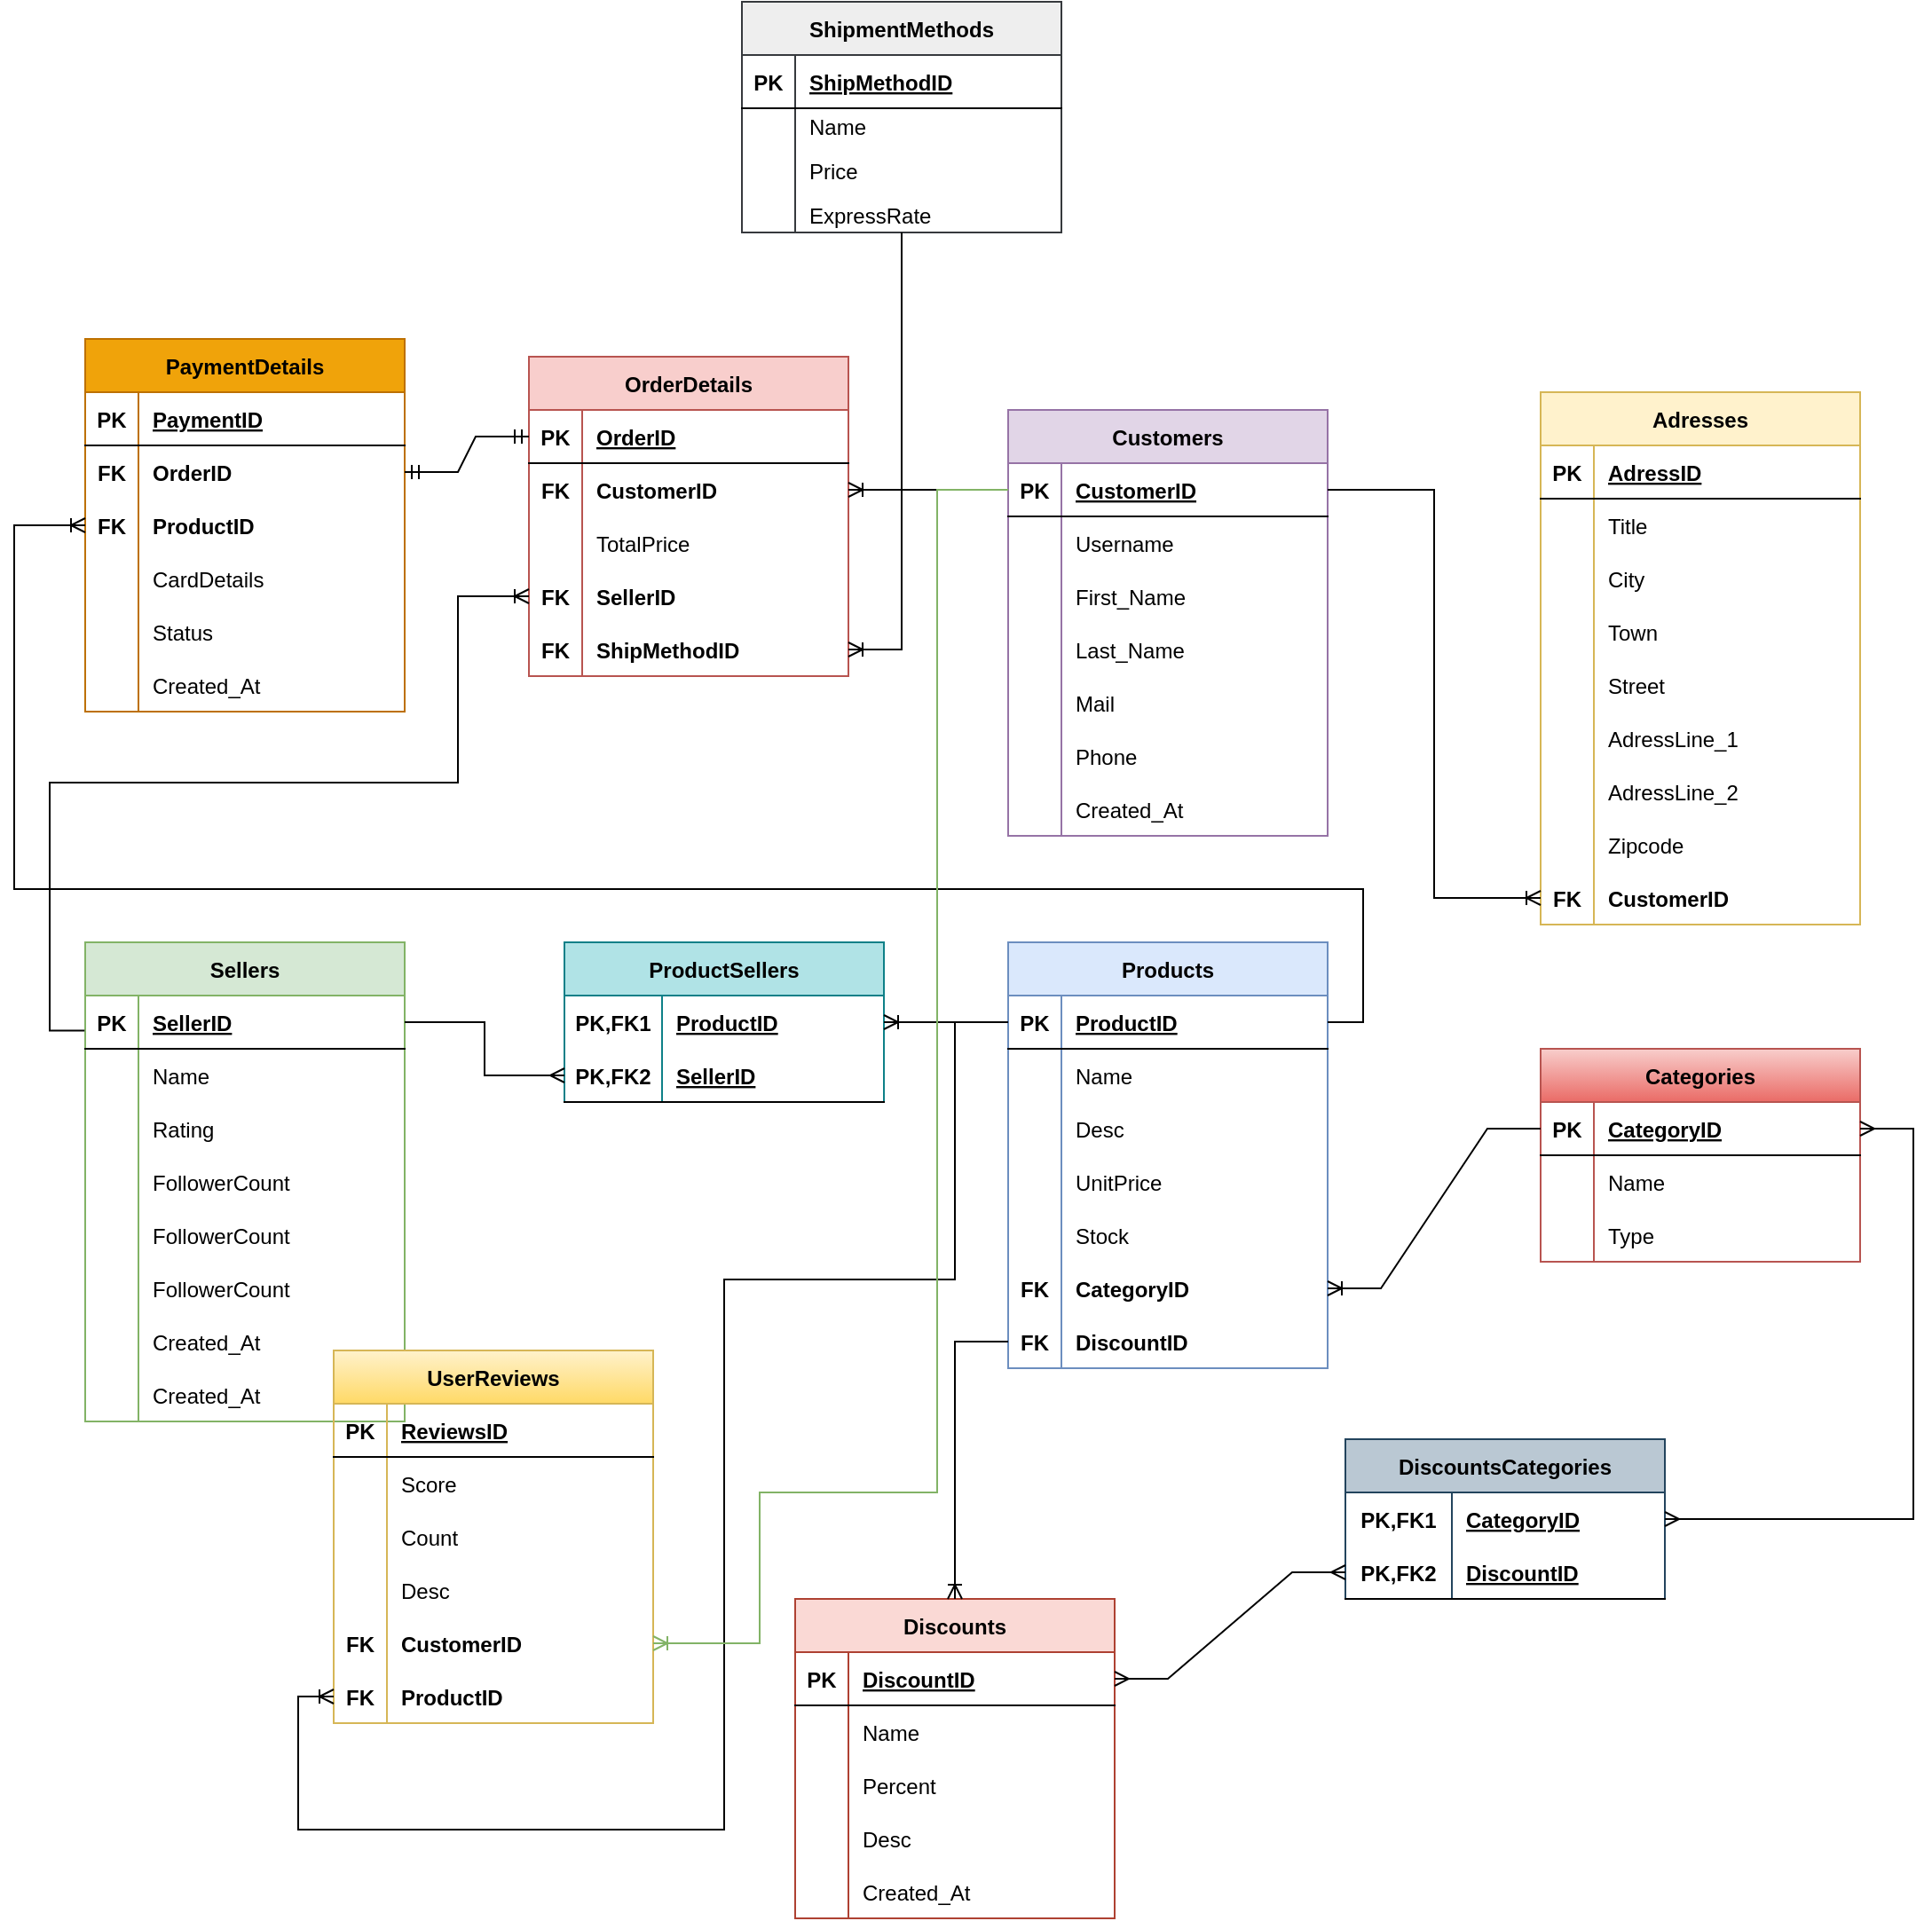<mxfile version="20.5.3" type="device" pages="3"><diagram id="rG9Xs2f59HgjX3YgoUkw" name="Sayfa -3"><mxGraphModel dx="2130" dy="727" grid="1" gridSize="10" guides="1" tooltips="1" connect="1" arrows="1" fold="1" page="1" pageScale="1" pageWidth="827" pageHeight="1169" math="0" shadow="0"><root><mxCell id="0"/><mxCell id="1" parent="0"/><mxCell id="qm3xyqRxGJdKMMeNcGxP-1" value="Customers" style="shape=table;startSize=30;container=1;collapsible=1;childLayout=tableLayout;fixedRows=1;rowLines=0;fontStyle=1;align=center;resizeLast=1;fillColor=#e1d5e7;strokeColor=#9673a6;" vertex="1" parent="1"><mxGeometry x="90" y="460" width="180" height="240" as="geometry"/></mxCell><mxCell id="qm3xyqRxGJdKMMeNcGxP-2" value="" style="shape=tableRow;horizontal=0;startSize=0;swimlaneHead=0;swimlaneBody=0;fillColor=none;collapsible=0;dropTarget=0;points=[[0,0.5],[1,0.5]];portConstraint=eastwest;top=0;left=0;right=0;bottom=1;" vertex="1" parent="qm3xyqRxGJdKMMeNcGxP-1"><mxGeometry y="30" width="180" height="30" as="geometry"/></mxCell><mxCell id="qm3xyqRxGJdKMMeNcGxP-3" value="PK" style="shape=partialRectangle;connectable=0;fillColor=none;top=0;left=0;bottom=0;right=0;fontStyle=1;overflow=hidden;" vertex="1" parent="qm3xyqRxGJdKMMeNcGxP-2"><mxGeometry width="30" height="30" as="geometry"><mxRectangle width="30" height="30" as="alternateBounds"/></mxGeometry></mxCell><mxCell id="qm3xyqRxGJdKMMeNcGxP-4" value="CustomerID" style="shape=partialRectangle;connectable=0;fillColor=none;top=0;left=0;bottom=0;right=0;align=left;spacingLeft=6;fontStyle=5;overflow=hidden;" vertex="1" parent="qm3xyqRxGJdKMMeNcGxP-2"><mxGeometry x="30" width="150" height="30" as="geometry"><mxRectangle width="150" height="30" as="alternateBounds"/></mxGeometry></mxCell><mxCell id="qm3xyqRxGJdKMMeNcGxP-5" value="" style="shape=tableRow;horizontal=0;startSize=0;swimlaneHead=0;swimlaneBody=0;fillColor=none;collapsible=0;dropTarget=0;points=[[0,0.5],[1,0.5]];portConstraint=eastwest;top=0;left=0;right=0;bottom=0;" vertex="1" parent="qm3xyqRxGJdKMMeNcGxP-1"><mxGeometry y="60" width="180" height="30" as="geometry"/></mxCell><mxCell id="qm3xyqRxGJdKMMeNcGxP-6" value="" style="shape=partialRectangle;connectable=0;fillColor=none;top=0;left=0;bottom=0;right=0;editable=1;overflow=hidden;" vertex="1" parent="qm3xyqRxGJdKMMeNcGxP-5"><mxGeometry width="30" height="30" as="geometry"><mxRectangle width="30" height="30" as="alternateBounds"/></mxGeometry></mxCell><mxCell id="qm3xyqRxGJdKMMeNcGxP-7" value="Username" style="shape=partialRectangle;connectable=0;fillColor=none;top=0;left=0;bottom=0;right=0;align=left;spacingLeft=6;overflow=hidden;" vertex="1" parent="qm3xyqRxGJdKMMeNcGxP-5"><mxGeometry x="30" width="150" height="30" as="geometry"><mxRectangle width="150" height="30" as="alternateBounds"/></mxGeometry></mxCell><mxCell id="qm3xyqRxGJdKMMeNcGxP-8" value="" style="shape=tableRow;horizontal=0;startSize=0;swimlaneHead=0;swimlaneBody=0;fillColor=none;collapsible=0;dropTarget=0;points=[[0,0.5],[1,0.5]];portConstraint=eastwest;top=0;left=0;right=0;bottom=0;" vertex="1" parent="qm3xyqRxGJdKMMeNcGxP-1"><mxGeometry y="90" width="180" height="30" as="geometry"/></mxCell><mxCell id="qm3xyqRxGJdKMMeNcGxP-9" value="" style="shape=partialRectangle;connectable=0;fillColor=none;top=0;left=0;bottom=0;right=0;editable=1;overflow=hidden;" vertex="1" parent="qm3xyqRxGJdKMMeNcGxP-8"><mxGeometry width="30" height="30" as="geometry"><mxRectangle width="30" height="30" as="alternateBounds"/></mxGeometry></mxCell><mxCell id="qm3xyqRxGJdKMMeNcGxP-10" value="First_Name" style="shape=partialRectangle;connectable=0;fillColor=none;top=0;left=0;bottom=0;right=0;align=left;spacingLeft=6;overflow=hidden;" vertex="1" parent="qm3xyqRxGJdKMMeNcGxP-8"><mxGeometry x="30" width="150" height="30" as="geometry"><mxRectangle width="150" height="30" as="alternateBounds"/></mxGeometry></mxCell><mxCell id="qm3xyqRxGJdKMMeNcGxP-11" value="" style="shape=tableRow;horizontal=0;startSize=0;swimlaneHead=0;swimlaneBody=0;fillColor=none;collapsible=0;dropTarget=0;points=[[0,0.5],[1,0.5]];portConstraint=eastwest;top=0;left=0;right=0;bottom=0;" vertex="1" parent="qm3xyqRxGJdKMMeNcGxP-1"><mxGeometry y="120" width="180" height="30" as="geometry"/></mxCell><mxCell id="qm3xyqRxGJdKMMeNcGxP-12" value="" style="shape=partialRectangle;connectable=0;fillColor=none;top=0;left=0;bottom=0;right=0;editable=1;overflow=hidden;" vertex="1" parent="qm3xyqRxGJdKMMeNcGxP-11"><mxGeometry width="30" height="30" as="geometry"><mxRectangle width="30" height="30" as="alternateBounds"/></mxGeometry></mxCell><mxCell id="qm3xyqRxGJdKMMeNcGxP-13" value="Last_Name" style="shape=partialRectangle;connectable=0;fillColor=none;top=0;left=0;bottom=0;right=0;align=left;spacingLeft=6;overflow=hidden;" vertex="1" parent="qm3xyqRxGJdKMMeNcGxP-11"><mxGeometry x="30" width="150" height="30" as="geometry"><mxRectangle width="150" height="30" as="alternateBounds"/></mxGeometry></mxCell><mxCell id="qm3xyqRxGJdKMMeNcGxP-14" value="" style="shape=tableRow;horizontal=0;startSize=0;swimlaneHead=0;swimlaneBody=0;fillColor=none;collapsible=0;dropTarget=0;points=[[0,0.5],[1,0.5]];portConstraint=eastwest;top=0;left=0;right=0;bottom=0;" vertex="1" parent="qm3xyqRxGJdKMMeNcGxP-1"><mxGeometry y="150" width="180" height="30" as="geometry"/></mxCell><mxCell id="qm3xyqRxGJdKMMeNcGxP-15" value="" style="shape=partialRectangle;connectable=0;fillColor=none;top=0;left=0;bottom=0;right=0;editable=1;overflow=hidden;" vertex="1" parent="qm3xyqRxGJdKMMeNcGxP-14"><mxGeometry width="30" height="30" as="geometry"><mxRectangle width="30" height="30" as="alternateBounds"/></mxGeometry></mxCell><mxCell id="qm3xyqRxGJdKMMeNcGxP-16" value="Mail" style="shape=partialRectangle;connectable=0;fillColor=none;top=0;left=0;bottom=0;right=0;align=left;spacingLeft=6;overflow=hidden;" vertex="1" parent="qm3xyqRxGJdKMMeNcGxP-14"><mxGeometry x="30" width="150" height="30" as="geometry"><mxRectangle width="150" height="30" as="alternateBounds"/></mxGeometry></mxCell><mxCell id="qm3xyqRxGJdKMMeNcGxP-17" value="" style="shape=tableRow;horizontal=0;startSize=0;swimlaneHead=0;swimlaneBody=0;fillColor=none;collapsible=0;dropTarget=0;points=[[0,0.5],[1,0.5]];portConstraint=eastwest;top=0;left=0;right=0;bottom=0;" vertex="1" parent="qm3xyqRxGJdKMMeNcGxP-1"><mxGeometry y="180" width="180" height="30" as="geometry"/></mxCell><mxCell id="qm3xyqRxGJdKMMeNcGxP-18" value="" style="shape=partialRectangle;connectable=0;fillColor=none;top=0;left=0;bottom=0;right=0;editable=1;overflow=hidden;" vertex="1" parent="qm3xyqRxGJdKMMeNcGxP-17"><mxGeometry width="30" height="30" as="geometry"><mxRectangle width="30" height="30" as="alternateBounds"/></mxGeometry></mxCell><mxCell id="qm3xyqRxGJdKMMeNcGxP-19" value="Phone" style="shape=partialRectangle;connectable=0;fillColor=none;top=0;left=0;bottom=0;right=0;align=left;spacingLeft=6;overflow=hidden;" vertex="1" parent="qm3xyqRxGJdKMMeNcGxP-17"><mxGeometry x="30" width="150" height="30" as="geometry"><mxRectangle width="150" height="30" as="alternateBounds"/></mxGeometry></mxCell><mxCell id="qm3xyqRxGJdKMMeNcGxP-20" value="" style="shape=tableRow;horizontal=0;startSize=0;swimlaneHead=0;swimlaneBody=0;fillColor=none;collapsible=0;dropTarget=0;points=[[0,0.5],[1,0.5]];portConstraint=eastwest;top=0;left=0;right=0;bottom=0;" vertex="1" parent="qm3xyqRxGJdKMMeNcGxP-1"><mxGeometry y="210" width="180" height="30" as="geometry"/></mxCell><mxCell id="qm3xyqRxGJdKMMeNcGxP-21" value="" style="shape=partialRectangle;connectable=0;fillColor=none;top=0;left=0;bottom=0;right=0;editable=1;overflow=hidden;" vertex="1" parent="qm3xyqRxGJdKMMeNcGxP-20"><mxGeometry width="30" height="30" as="geometry"><mxRectangle width="30" height="30" as="alternateBounds"/></mxGeometry></mxCell><mxCell id="qm3xyqRxGJdKMMeNcGxP-22" value="Created_At" style="shape=partialRectangle;connectable=0;fillColor=none;top=0;left=0;bottom=0;right=0;align=left;spacingLeft=6;overflow=hidden;" vertex="1" parent="qm3xyqRxGJdKMMeNcGxP-20"><mxGeometry x="30" width="150" height="30" as="geometry"><mxRectangle width="150" height="30" as="alternateBounds"/></mxGeometry></mxCell><mxCell id="qm3xyqRxGJdKMMeNcGxP-23" value="Adresses" style="shape=table;startSize=30;container=1;collapsible=1;childLayout=tableLayout;fixedRows=1;rowLines=0;fontStyle=1;align=center;resizeLast=1;fillColor=#fff2cc;strokeColor=#d6b656;" vertex="1" parent="1"><mxGeometry x="390" y="450" width="180" height="300" as="geometry"/></mxCell><mxCell id="qm3xyqRxGJdKMMeNcGxP-24" value="" style="shape=tableRow;horizontal=0;startSize=0;swimlaneHead=0;swimlaneBody=0;fillColor=none;collapsible=0;dropTarget=0;points=[[0,0.5],[1,0.5]];portConstraint=eastwest;top=0;left=0;right=0;bottom=1;" vertex="1" parent="qm3xyqRxGJdKMMeNcGxP-23"><mxGeometry y="30" width="180" height="30" as="geometry"/></mxCell><mxCell id="qm3xyqRxGJdKMMeNcGxP-25" value="PK" style="shape=partialRectangle;connectable=0;fillColor=none;top=0;left=0;bottom=0;right=0;fontStyle=1;overflow=hidden;" vertex="1" parent="qm3xyqRxGJdKMMeNcGxP-24"><mxGeometry width="30" height="30" as="geometry"><mxRectangle width="30" height="30" as="alternateBounds"/></mxGeometry></mxCell><mxCell id="qm3xyqRxGJdKMMeNcGxP-26" value="AdressID" style="shape=partialRectangle;connectable=0;fillColor=none;top=0;left=0;bottom=0;right=0;align=left;spacingLeft=6;fontStyle=5;overflow=hidden;" vertex="1" parent="qm3xyqRxGJdKMMeNcGxP-24"><mxGeometry x="30" width="150" height="30" as="geometry"><mxRectangle width="150" height="30" as="alternateBounds"/></mxGeometry></mxCell><mxCell id="qm3xyqRxGJdKMMeNcGxP-27" value="" style="shape=tableRow;horizontal=0;startSize=0;swimlaneHead=0;swimlaneBody=0;fillColor=none;collapsible=0;dropTarget=0;points=[[0,0.5],[1,0.5]];portConstraint=eastwest;top=0;left=0;right=0;bottom=0;" vertex="1" parent="qm3xyqRxGJdKMMeNcGxP-23"><mxGeometry y="60" width="180" height="30" as="geometry"/></mxCell><mxCell id="qm3xyqRxGJdKMMeNcGxP-28" value="" style="shape=partialRectangle;connectable=0;fillColor=none;top=0;left=0;bottom=0;right=0;editable=1;overflow=hidden;" vertex="1" parent="qm3xyqRxGJdKMMeNcGxP-27"><mxGeometry width="30" height="30" as="geometry"><mxRectangle width="30" height="30" as="alternateBounds"/></mxGeometry></mxCell><mxCell id="qm3xyqRxGJdKMMeNcGxP-29" value="Title" style="shape=partialRectangle;connectable=0;fillColor=none;top=0;left=0;bottom=0;right=0;align=left;spacingLeft=6;overflow=hidden;" vertex="1" parent="qm3xyqRxGJdKMMeNcGxP-27"><mxGeometry x="30" width="150" height="30" as="geometry"><mxRectangle width="150" height="30" as="alternateBounds"/></mxGeometry></mxCell><mxCell id="qm3xyqRxGJdKMMeNcGxP-30" value="" style="shape=tableRow;horizontal=0;startSize=0;swimlaneHead=0;swimlaneBody=0;fillColor=none;collapsible=0;dropTarget=0;points=[[0,0.5],[1,0.5]];portConstraint=eastwest;top=0;left=0;right=0;bottom=0;" vertex="1" parent="qm3xyqRxGJdKMMeNcGxP-23"><mxGeometry y="90" width="180" height="30" as="geometry"/></mxCell><mxCell id="qm3xyqRxGJdKMMeNcGxP-31" value="" style="shape=partialRectangle;connectable=0;fillColor=none;top=0;left=0;bottom=0;right=0;editable=1;overflow=hidden;" vertex="1" parent="qm3xyqRxGJdKMMeNcGxP-30"><mxGeometry width="30" height="30" as="geometry"><mxRectangle width="30" height="30" as="alternateBounds"/></mxGeometry></mxCell><mxCell id="qm3xyqRxGJdKMMeNcGxP-32" value="City" style="shape=partialRectangle;connectable=0;fillColor=none;top=0;left=0;bottom=0;right=0;align=left;spacingLeft=6;overflow=hidden;" vertex="1" parent="qm3xyqRxGJdKMMeNcGxP-30"><mxGeometry x="30" width="150" height="30" as="geometry"><mxRectangle width="150" height="30" as="alternateBounds"/></mxGeometry></mxCell><mxCell id="qm3xyqRxGJdKMMeNcGxP-33" value="" style="shape=tableRow;horizontal=0;startSize=0;swimlaneHead=0;swimlaneBody=0;fillColor=none;collapsible=0;dropTarget=0;points=[[0,0.5],[1,0.5]];portConstraint=eastwest;top=0;left=0;right=0;bottom=0;" vertex="1" parent="qm3xyqRxGJdKMMeNcGxP-23"><mxGeometry y="120" width="180" height="30" as="geometry"/></mxCell><mxCell id="qm3xyqRxGJdKMMeNcGxP-34" value="" style="shape=partialRectangle;connectable=0;fillColor=none;top=0;left=0;bottom=0;right=0;editable=1;overflow=hidden;" vertex="1" parent="qm3xyqRxGJdKMMeNcGxP-33"><mxGeometry width="30" height="30" as="geometry"><mxRectangle width="30" height="30" as="alternateBounds"/></mxGeometry></mxCell><mxCell id="qm3xyqRxGJdKMMeNcGxP-35" value="Town" style="shape=partialRectangle;connectable=0;fillColor=none;top=0;left=0;bottom=0;right=0;align=left;spacingLeft=6;overflow=hidden;" vertex="1" parent="qm3xyqRxGJdKMMeNcGxP-33"><mxGeometry x="30" width="150" height="30" as="geometry"><mxRectangle width="150" height="30" as="alternateBounds"/></mxGeometry></mxCell><mxCell id="qm3xyqRxGJdKMMeNcGxP-36" value="" style="shape=tableRow;horizontal=0;startSize=0;swimlaneHead=0;swimlaneBody=0;fillColor=none;collapsible=0;dropTarget=0;points=[[0,0.5],[1,0.5]];portConstraint=eastwest;top=0;left=0;right=0;bottom=0;" vertex="1" parent="qm3xyqRxGJdKMMeNcGxP-23"><mxGeometry y="150" width="180" height="30" as="geometry"/></mxCell><mxCell id="qm3xyqRxGJdKMMeNcGxP-37" value="" style="shape=partialRectangle;connectable=0;fillColor=none;top=0;left=0;bottom=0;right=0;editable=1;overflow=hidden;" vertex="1" parent="qm3xyqRxGJdKMMeNcGxP-36"><mxGeometry width="30" height="30" as="geometry"><mxRectangle width="30" height="30" as="alternateBounds"/></mxGeometry></mxCell><mxCell id="qm3xyqRxGJdKMMeNcGxP-38" value="Street" style="shape=partialRectangle;connectable=0;fillColor=none;top=0;left=0;bottom=0;right=0;align=left;spacingLeft=6;overflow=hidden;" vertex="1" parent="qm3xyqRxGJdKMMeNcGxP-36"><mxGeometry x="30" width="150" height="30" as="geometry"><mxRectangle width="150" height="30" as="alternateBounds"/></mxGeometry></mxCell><mxCell id="qm3xyqRxGJdKMMeNcGxP-39" value="" style="shape=tableRow;horizontal=0;startSize=0;swimlaneHead=0;swimlaneBody=0;fillColor=none;collapsible=0;dropTarget=0;points=[[0,0.5],[1,0.5]];portConstraint=eastwest;top=0;left=0;right=0;bottom=0;" vertex="1" parent="qm3xyqRxGJdKMMeNcGxP-23"><mxGeometry y="180" width="180" height="30" as="geometry"/></mxCell><mxCell id="qm3xyqRxGJdKMMeNcGxP-40" value="" style="shape=partialRectangle;connectable=0;fillColor=none;top=0;left=0;bottom=0;right=0;editable=1;overflow=hidden;" vertex="1" parent="qm3xyqRxGJdKMMeNcGxP-39"><mxGeometry width="30" height="30" as="geometry"><mxRectangle width="30" height="30" as="alternateBounds"/></mxGeometry></mxCell><mxCell id="qm3xyqRxGJdKMMeNcGxP-41" value="AdressLine_1" style="shape=partialRectangle;connectable=0;fillColor=none;top=0;left=0;bottom=0;right=0;align=left;spacingLeft=6;overflow=hidden;" vertex="1" parent="qm3xyqRxGJdKMMeNcGxP-39"><mxGeometry x="30" width="150" height="30" as="geometry"><mxRectangle width="150" height="30" as="alternateBounds"/></mxGeometry></mxCell><mxCell id="qm3xyqRxGJdKMMeNcGxP-42" value="" style="shape=tableRow;horizontal=0;startSize=0;swimlaneHead=0;swimlaneBody=0;fillColor=none;collapsible=0;dropTarget=0;points=[[0,0.5],[1,0.5]];portConstraint=eastwest;top=0;left=0;right=0;bottom=0;" vertex="1" parent="qm3xyqRxGJdKMMeNcGxP-23"><mxGeometry y="210" width="180" height="30" as="geometry"/></mxCell><mxCell id="qm3xyqRxGJdKMMeNcGxP-43" value="" style="shape=partialRectangle;connectable=0;fillColor=none;top=0;left=0;bottom=0;right=0;editable=1;overflow=hidden;" vertex="1" parent="qm3xyqRxGJdKMMeNcGxP-42"><mxGeometry width="30" height="30" as="geometry"><mxRectangle width="30" height="30" as="alternateBounds"/></mxGeometry></mxCell><mxCell id="qm3xyqRxGJdKMMeNcGxP-44" value="AdressLine_2" style="shape=partialRectangle;connectable=0;fillColor=none;top=0;left=0;bottom=0;right=0;align=left;spacingLeft=6;overflow=hidden;" vertex="1" parent="qm3xyqRxGJdKMMeNcGxP-42"><mxGeometry x="30" width="150" height="30" as="geometry"><mxRectangle width="150" height="30" as="alternateBounds"/></mxGeometry></mxCell><mxCell id="qm3xyqRxGJdKMMeNcGxP-45" value="" style="shape=tableRow;horizontal=0;startSize=0;swimlaneHead=0;swimlaneBody=0;fillColor=none;collapsible=0;dropTarget=0;points=[[0,0.5],[1,0.5]];portConstraint=eastwest;top=0;left=0;right=0;bottom=0;" vertex="1" parent="qm3xyqRxGJdKMMeNcGxP-23"><mxGeometry y="240" width="180" height="30" as="geometry"/></mxCell><mxCell id="qm3xyqRxGJdKMMeNcGxP-46" value="" style="shape=partialRectangle;connectable=0;fillColor=none;top=0;left=0;bottom=0;right=0;editable=1;overflow=hidden;" vertex="1" parent="qm3xyqRxGJdKMMeNcGxP-45"><mxGeometry width="30" height="30" as="geometry"><mxRectangle width="30" height="30" as="alternateBounds"/></mxGeometry></mxCell><mxCell id="qm3xyqRxGJdKMMeNcGxP-47" value="Zipcode" style="shape=partialRectangle;connectable=0;fillColor=none;top=0;left=0;bottom=0;right=0;align=left;spacingLeft=6;overflow=hidden;" vertex="1" parent="qm3xyqRxGJdKMMeNcGxP-45"><mxGeometry x="30" width="150" height="30" as="geometry"><mxRectangle width="150" height="30" as="alternateBounds"/></mxGeometry></mxCell><mxCell id="qm3xyqRxGJdKMMeNcGxP-48" value="" style="shape=tableRow;horizontal=0;startSize=0;swimlaneHead=0;swimlaneBody=0;fillColor=none;collapsible=0;dropTarget=0;points=[[0,0.5],[1,0.5]];portConstraint=eastwest;top=0;left=0;right=0;bottom=0;" vertex="1" parent="qm3xyqRxGJdKMMeNcGxP-23"><mxGeometry y="270" width="180" height="30" as="geometry"/></mxCell><mxCell id="qm3xyqRxGJdKMMeNcGxP-49" value="FK" style="shape=partialRectangle;connectable=0;fillColor=none;top=0;left=0;bottom=0;right=0;editable=1;overflow=hidden;fontStyle=1" vertex="1" parent="qm3xyqRxGJdKMMeNcGxP-48"><mxGeometry width="30" height="30" as="geometry"><mxRectangle width="30" height="30" as="alternateBounds"/></mxGeometry></mxCell><mxCell id="qm3xyqRxGJdKMMeNcGxP-50" value="CustomerID" style="shape=partialRectangle;connectable=0;fillColor=none;top=0;left=0;bottom=0;right=0;align=left;spacingLeft=6;overflow=hidden;fontStyle=1" vertex="1" parent="qm3xyqRxGJdKMMeNcGxP-48"><mxGeometry x="30" width="150" height="30" as="geometry"><mxRectangle width="150" height="30" as="alternateBounds"/></mxGeometry></mxCell><mxCell id="qm3xyqRxGJdKMMeNcGxP-51" style="edgeStyle=orthogonalEdgeStyle;rounded=0;orthogonalLoop=1;jettySize=auto;html=1;exitX=1;exitY=0.5;exitDx=0;exitDy=0;entryX=0;entryY=0.5;entryDx=0;entryDy=0;endArrow=ERoneToMany;endFill=0;" edge="1" parent="1" source="qm3xyqRxGJdKMMeNcGxP-2" target="qm3xyqRxGJdKMMeNcGxP-48"><mxGeometry relative="1" as="geometry"><mxPoint x="380" y="630" as="targetPoint"/></mxGeometry></mxCell><mxCell id="qm3xyqRxGJdKMMeNcGxP-52" value="OrderDetails" style="shape=table;startSize=30;container=1;collapsible=1;childLayout=tableLayout;fixedRows=1;rowLines=0;fontStyle=1;align=center;resizeLast=1;fillColor=#f8cecc;strokeColor=#b85450;" vertex="1" parent="1"><mxGeometry x="-180" y="430" width="180" height="180" as="geometry"/></mxCell><mxCell id="qm3xyqRxGJdKMMeNcGxP-53" value="" style="shape=tableRow;horizontal=0;startSize=0;swimlaneHead=0;swimlaneBody=0;fillColor=none;collapsible=0;dropTarget=0;points=[[0,0.5],[1,0.5]];portConstraint=eastwest;top=0;left=0;right=0;bottom=1;" vertex="1" parent="qm3xyqRxGJdKMMeNcGxP-52"><mxGeometry y="30" width="180" height="30" as="geometry"/></mxCell><mxCell id="qm3xyqRxGJdKMMeNcGxP-54" value="PK" style="shape=partialRectangle;connectable=0;fillColor=none;top=0;left=0;bottom=0;right=0;fontStyle=1;overflow=hidden;" vertex="1" parent="qm3xyqRxGJdKMMeNcGxP-53"><mxGeometry width="30" height="30" as="geometry"><mxRectangle width="30" height="30" as="alternateBounds"/></mxGeometry></mxCell><mxCell id="qm3xyqRxGJdKMMeNcGxP-55" value="OrderID" style="shape=partialRectangle;connectable=0;fillColor=none;top=0;left=0;bottom=0;right=0;align=left;spacingLeft=6;fontStyle=5;overflow=hidden;" vertex="1" parent="qm3xyqRxGJdKMMeNcGxP-53"><mxGeometry x="30" width="150" height="30" as="geometry"><mxRectangle width="150" height="30" as="alternateBounds"/></mxGeometry></mxCell><mxCell id="qm3xyqRxGJdKMMeNcGxP-56" value="" style="shape=tableRow;horizontal=0;startSize=0;swimlaneHead=0;swimlaneBody=0;fillColor=none;collapsible=0;dropTarget=0;points=[[0,0.5],[1,0.5]];portConstraint=eastwest;top=0;left=0;right=0;bottom=0;" vertex="1" parent="qm3xyqRxGJdKMMeNcGxP-52"><mxGeometry y="60" width="180" height="30" as="geometry"/></mxCell><mxCell id="qm3xyqRxGJdKMMeNcGxP-57" value="FK" style="shape=partialRectangle;connectable=0;fillColor=none;top=0;left=0;bottom=0;right=0;editable=1;overflow=hidden;fontStyle=1" vertex="1" parent="qm3xyqRxGJdKMMeNcGxP-56"><mxGeometry width="30" height="30" as="geometry"><mxRectangle width="30" height="30" as="alternateBounds"/></mxGeometry></mxCell><mxCell id="qm3xyqRxGJdKMMeNcGxP-58" value="CustomerID" style="shape=partialRectangle;connectable=0;fillColor=none;top=0;left=0;bottom=0;right=0;align=left;spacingLeft=6;overflow=hidden;fontStyle=1" vertex="1" parent="qm3xyqRxGJdKMMeNcGxP-56"><mxGeometry x="30" width="150" height="30" as="geometry"><mxRectangle width="150" height="30" as="alternateBounds"/></mxGeometry></mxCell><mxCell id="qm3xyqRxGJdKMMeNcGxP-59" value="" style="shape=tableRow;horizontal=0;startSize=0;swimlaneHead=0;swimlaneBody=0;fillColor=none;collapsible=0;dropTarget=0;points=[[0,0.5],[1,0.5]];portConstraint=eastwest;top=0;left=0;right=0;bottom=0;" vertex="1" parent="qm3xyqRxGJdKMMeNcGxP-52"><mxGeometry y="90" width="180" height="30" as="geometry"/></mxCell><mxCell id="qm3xyqRxGJdKMMeNcGxP-60" value="" style="shape=partialRectangle;connectable=0;fillColor=none;top=0;left=0;bottom=0;right=0;editable=1;overflow=hidden;" vertex="1" parent="qm3xyqRxGJdKMMeNcGxP-59"><mxGeometry width="30" height="30" as="geometry"><mxRectangle width="30" height="30" as="alternateBounds"/></mxGeometry></mxCell><mxCell id="qm3xyqRxGJdKMMeNcGxP-61" value="TotalPrice" style="shape=partialRectangle;connectable=0;fillColor=none;top=0;left=0;bottom=0;right=0;align=left;spacingLeft=6;overflow=hidden;" vertex="1" parent="qm3xyqRxGJdKMMeNcGxP-59"><mxGeometry x="30" width="150" height="30" as="geometry"><mxRectangle width="150" height="30" as="alternateBounds"/></mxGeometry></mxCell><mxCell id="qm3xyqRxGJdKMMeNcGxP-62" value="" style="shape=tableRow;horizontal=0;startSize=0;swimlaneHead=0;swimlaneBody=0;fillColor=none;collapsible=0;dropTarget=0;points=[[0,0.5],[1,0.5]];portConstraint=eastwest;top=0;left=0;right=0;bottom=0;" vertex="1" parent="qm3xyqRxGJdKMMeNcGxP-52"><mxGeometry y="120" width="180" height="30" as="geometry"/></mxCell><mxCell id="qm3xyqRxGJdKMMeNcGxP-63" value="FK" style="shape=partialRectangle;connectable=0;fillColor=none;top=0;left=0;bottom=0;right=0;editable=1;overflow=hidden;fontStyle=1" vertex="1" parent="qm3xyqRxGJdKMMeNcGxP-62"><mxGeometry width="30" height="30" as="geometry"><mxRectangle width="30" height="30" as="alternateBounds"/></mxGeometry></mxCell><mxCell id="qm3xyqRxGJdKMMeNcGxP-64" value="SellerID" style="shape=partialRectangle;connectable=0;fillColor=none;top=0;left=0;bottom=0;right=0;align=left;spacingLeft=6;overflow=hidden;fontStyle=1" vertex="1" parent="qm3xyqRxGJdKMMeNcGxP-62"><mxGeometry x="30" width="150" height="30" as="geometry"><mxRectangle width="150" height="30" as="alternateBounds"/></mxGeometry></mxCell><mxCell id="qm3xyqRxGJdKMMeNcGxP-65" value="" style="shape=tableRow;horizontal=0;startSize=0;swimlaneHead=0;swimlaneBody=0;fillColor=none;collapsible=0;dropTarget=0;points=[[0,0.5],[1,0.5]];portConstraint=eastwest;top=0;left=0;right=0;bottom=0;" vertex="1" parent="qm3xyqRxGJdKMMeNcGxP-52"><mxGeometry y="150" width="180" height="30" as="geometry"/></mxCell><mxCell id="qm3xyqRxGJdKMMeNcGxP-66" value="FK" style="shape=partialRectangle;connectable=0;fillColor=none;top=0;left=0;bottom=0;right=0;editable=1;overflow=hidden;fontStyle=1" vertex="1" parent="qm3xyqRxGJdKMMeNcGxP-65"><mxGeometry width="30" height="30" as="geometry"><mxRectangle width="30" height="30" as="alternateBounds"/></mxGeometry></mxCell><mxCell id="qm3xyqRxGJdKMMeNcGxP-67" value="ShipMethodID" style="shape=partialRectangle;connectable=0;fillColor=none;top=0;left=0;bottom=0;right=0;align=left;spacingLeft=6;overflow=hidden;fontStyle=1" vertex="1" parent="qm3xyqRxGJdKMMeNcGxP-65"><mxGeometry x="30" width="150" height="30" as="geometry"><mxRectangle width="150" height="30" as="alternateBounds"/></mxGeometry></mxCell><mxCell id="qm3xyqRxGJdKMMeNcGxP-68" style="edgeStyle=orthogonalEdgeStyle;rounded=0;orthogonalLoop=1;jettySize=auto;html=1;exitX=0;exitY=0.5;exitDx=0;exitDy=0;endArrow=ERoneToMany;endFill=0;" edge="1" parent="1" source="qm3xyqRxGJdKMMeNcGxP-2"><mxGeometry relative="1" as="geometry"><mxPoint y="505" as="targetPoint"/><Array as="points"><mxPoint x="20" y="505"/><mxPoint x="20" y="505"/></Array></mxGeometry></mxCell><mxCell id="qm3xyqRxGJdKMMeNcGxP-69" value="Products" style="shape=table;startSize=30;container=1;collapsible=1;childLayout=tableLayout;fixedRows=1;rowLines=0;fontStyle=1;align=center;resizeLast=1;fillColor=#dae8fc;strokeColor=#6c8ebf;" vertex="1" parent="1"><mxGeometry x="90" y="760" width="180" height="240" as="geometry"/></mxCell><mxCell id="qm3xyqRxGJdKMMeNcGxP-70" value="" style="shape=tableRow;horizontal=0;startSize=0;swimlaneHead=0;swimlaneBody=0;fillColor=none;collapsible=0;dropTarget=0;points=[[0,0.5],[1,0.5]];portConstraint=eastwest;top=0;left=0;right=0;bottom=1;" vertex="1" parent="qm3xyqRxGJdKMMeNcGxP-69"><mxGeometry y="30" width="180" height="30" as="geometry"/></mxCell><mxCell id="qm3xyqRxGJdKMMeNcGxP-71" value="PK" style="shape=partialRectangle;connectable=0;fillColor=none;top=0;left=0;bottom=0;right=0;fontStyle=1;overflow=hidden;" vertex="1" parent="qm3xyqRxGJdKMMeNcGxP-70"><mxGeometry width="30" height="30" as="geometry"><mxRectangle width="30" height="30" as="alternateBounds"/></mxGeometry></mxCell><mxCell id="qm3xyqRxGJdKMMeNcGxP-72" value="ProductID" style="shape=partialRectangle;connectable=0;fillColor=none;top=0;left=0;bottom=0;right=0;align=left;spacingLeft=6;fontStyle=5;overflow=hidden;" vertex="1" parent="qm3xyqRxGJdKMMeNcGxP-70"><mxGeometry x="30" width="150" height="30" as="geometry"><mxRectangle width="150" height="30" as="alternateBounds"/></mxGeometry></mxCell><mxCell id="qm3xyqRxGJdKMMeNcGxP-73" value="" style="shape=tableRow;horizontal=0;startSize=0;swimlaneHead=0;swimlaneBody=0;fillColor=none;collapsible=0;dropTarget=0;points=[[0,0.5],[1,0.5]];portConstraint=eastwest;top=0;left=0;right=0;bottom=0;" vertex="1" parent="qm3xyqRxGJdKMMeNcGxP-69"><mxGeometry y="60" width="180" height="30" as="geometry"/></mxCell><mxCell id="qm3xyqRxGJdKMMeNcGxP-74" value="" style="shape=partialRectangle;connectable=0;fillColor=none;top=0;left=0;bottom=0;right=0;editable=1;overflow=hidden;" vertex="1" parent="qm3xyqRxGJdKMMeNcGxP-73"><mxGeometry width="30" height="30" as="geometry"><mxRectangle width="30" height="30" as="alternateBounds"/></mxGeometry></mxCell><mxCell id="qm3xyqRxGJdKMMeNcGxP-75" value="Name" style="shape=partialRectangle;connectable=0;fillColor=none;top=0;left=0;bottom=0;right=0;align=left;spacingLeft=6;overflow=hidden;" vertex="1" parent="qm3xyqRxGJdKMMeNcGxP-73"><mxGeometry x="30" width="150" height="30" as="geometry"><mxRectangle width="150" height="30" as="alternateBounds"/></mxGeometry></mxCell><mxCell id="qm3xyqRxGJdKMMeNcGxP-76" value="" style="shape=tableRow;horizontal=0;startSize=0;swimlaneHead=0;swimlaneBody=0;fillColor=none;collapsible=0;dropTarget=0;points=[[0,0.5],[1,0.5]];portConstraint=eastwest;top=0;left=0;right=0;bottom=0;" vertex="1" parent="qm3xyqRxGJdKMMeNcGxP-69"><mxGeometry y="90" width="180" height="30" as="geometry"/></mxCell><mxCell id="qm3xyqRxGJdKMMeNcGxP-77" value="" style="shape=partialRectangle;connectable=0;fillColor=none;top=0;left=0;bottom=0;right=0;editable=1;overflow=hidden;" vertex="1" parent="qm3xyqRxGJdKMMeNcGxP-76"><mxGeometry width="30" height="30" as="geometry"><mxRectangle width="30" height="30" as="alternateBounds"/></mxGeometry></mxCell><mxCell id="qm3xyqRxGJdKMMeNcGxP-78" value="Desc" style="shape=partialRectangle;connectable=0;fillColor=none;top=0;left=0;bottom=0;right=0;align=left;spacingLeft=6;overflow=hidden;" vertex="1" parent="qm3xyqRxGJdKMMeNcGxP-76"><mxGeometry x="30" width="150" height="30" as="geometry"><mxRectangle width="150" height="30" as="alternateBounds"/></mxGeometry></mxCell><mxCell id="qm3xyqRxGJdKMMeNcGxP-79" value="" style="shape=tableRow;horizontal=0;startSize=0;swimlaneHead=0;swimlaneBody=0;fillColor=none;collapsible=0;dropTarget=0;points=[[0,0.5],[1,0.5]];portConstraint=eastwest;top=0;left=0;right=0;bottom=0;" vertex="1" parent="qm3xyqRxGJdKMMeNcGxP-69"><mxGeometry y="120" width="180" height="30" as="geometry"/></mxCell><mxCell id="qm3xyqRxGJdKMMeNcGxP-80" value="" style="shape=partialRectangle;connectable=0;fillColor=none;top=0;left=0;bottom=0;right=0;editable=1;overflow=hidden;" vertex="1" parent="qm3xyqRxGJdKMMeNcGxP-79"><mxGeometry width="30" height="30" as="geometry"><mxRectangle width="30" height="30" as="alternateBounds"/></mxGeometry></mxCell><mxCell id="qm3xyqRxGJdKMMeNcGxP-81" value="UnitPrice" style="shape=partialRectangle;connectable=0;fillColor=none;top=0;left=0;bottom=0;right=0;align=left;spacingLeft=6;overflow=hidden;" vertex="1" parent="qm3xyqRxGJdKMMeNcGxP-79"><mxGeometry x="30" width="150" height="30" as="geometry"><mxRectangle width="150" height="30" as="alternateBounds"/></mxGeometry></mxCell><mxCell id="qm3xyqRxGJdKMMeNcGxP-82" value="" style="shape=tableRow;horizontal=0;startSize=0;swimlaneHead=0;swimlaneBody=0;fillColor=none;collapsible=0;dropTarget=0;points=[[0,0.5],[1,0.5]];portConstraint=eastwest;top=0;left=0;right=0;bottom=0;" vertex="1" parent="qm3xyqRxGJdKMMeNcGxP-69"><mxGeometry y="150" width="180" height="30" as="geometry"/></mxCell><mxCell id="qm3xyqRxGJdKMMeNcGxP-83" value="" style="shape=partialRectangle;connectable=0;fillColor=none;top=0;left=0;bottom=0;right=0;editable=1;overflow=hidden;" vertex="1" parent="qm3xyqRxGJdKMMeNcGxP-82"><mxGeometry width="30" height="30" as="geometry"><mxRectangle width="30" height="30" as="alternateBounds"/></mxGeometry></mxCell><mxCell id="qm3xyqRxGJdKMMeNcGxP-84" value="Stock" style="shape=partialRectangle;connectable=0;fillColor=none;top=0;left=0;bottom=0;right=0;align=left;spacingLeft=6;overflow=hidden;" vertex="1" parent="qm3xyqRxGJdKMMeNcGxP-82"><mxGeometry x="30" width="150" height="30" as="geometry"><mxRectangle width="150" height="30" as="alternateBounds"/></mxGeometry></mxCell><mxCell id="qm3xyqRxGJdKMMeNcGxP-85" value="" style="shape=tableRow;horizontal=0;startSize=0;swimlaneHead=0;swimlaneBody=0;fillColor=none;collapsible=0;dropTarget=0;points=[[0,0.5],[1,0.5]];portConstraint=eastwest;top=0;left=0;right=0;bottom=0;" vertex="1" parent="qm3xyqRxGJdKMMeNcGxP-69"><mxGeometry y="180" width="180" height="30" as="geometry"/></mxCell><mxCell id="qm3xyqRxGJdKMMeNcGxP-86" value="FK" style="shape=partialRectangle;connectable=0;fillColor=none;top=0;left=0;bottom=0;right=0;editable=1;overflow=hidden;fontStyle=1" vertex="1" parent="qm3xyqRxGJdKMMeNcGxP-85"><mxGeometry width="30" height="30" as="geometry"><mxRectangle width="30" height="30" as="alternateBounds"/></mxGeometry></mxCell><mxCell id="qm3xyqRxGJdKMMeNcGxP-87" value="CategoryID" style="shape=partialRectangle;connectable=0;fillColor=none;top=0;left=0;bottom=0;right=0;align=left;spacingLeft=6;overflow=hidden;fontStyle=1" vertex="1" parent="qm3xyqRxGJdKMMeNcGxP-85"><mxGeometry x="30" width="150" height="30" as="geometry"><mxRectangle width="150" height="30" as="alternateBounds"/></mxGeometry></mxCell><mxCell id="qm3xyqRxGJdKMMeNcGxP-88" value="" style="shape=tableRow;horizontal=0;startSize=0;swimlaneHead=0;swimlaneBody=0;fillColor=none;collapsible=0;dropTarget=0;points=[[0,0.5],[1,0.5]];portConstraint=eastwest;top=0;left=0;right=0;bottom=0;" vertex="1" parent="qm3xyqRxGJdKMMeNcGxP-69"><mxGeometry y="210" width="180" height="30" as="geometry"/></mxCell><mxCell id="qm3xyqRxGJdKMMeNcGxP-89" value="FK" style="shape=partialRectangle;connectable=0;fillColor=none;top=0;left=0;bottom=0;right=0;editable=1;overflow=hidden;fontStyle=1" vertex="1" parent="qm3xyqRxGJdKMMeNcGxP-88"><mxGeometry width="30" height="30" as="geometry"><mxRectangle width="30" height="30" as="alternateBounds"/></mxGeometry></mxCell><mxCell id="qm3xyqRxGJdKMMeNcGxP-90" value="DiscountID" style="shape=partialRectangle;connectable=0;fillColor=none;top=0;left=0;bottom=0;right=0;align=left;spacingLeft=6;overflow=hidden;fontStyle=1" vertex="1" parent="qm3xyqRxGJdKMMeNcGxP-88"><mxGeometry x="30" width="150" height="30" as="geometry"><mxRectangle width="150" height="30" as="alternateBounds"/></mxGeometry></mxCell><mxCell id="qm3xyqRxGJdKMMeNcGxP-91" value="Categories" style="shape=table;startSize=30;container=1;collapsible=1;childLayout=tableLayout;fixedRows=1;rowLines=0;fontStyle=1;align=center;resizeLast=1;fillColor=#f8cecc;gradientColor=#ea6b66;strokeColor=#b85450;" vertex="1" parent="1"><mxGeometry x="390" y="820" width="180" height="120" as="geometry"/></mxCell><mxCell id="qm3xyqRxGJdKMMeNcGxP-92" value="" style="shape=tableRow;horizontal=0;startSize=0;swimlaneHead=0;swimlaneBody=0;fillColor=none;collapsible=0;dropTarget=0;points=[[0,0.5],[1,0.5]];portConstraint=eastwest;top=0;left=0;right=0;bottom=1;" vertex="1" parent="qm3xyqRxGJdKMMeNcGxP-91"><mxGeometry y="30" width="180" height="30" as="geometry"/></mxCell><mxCell id="qm3xyqRxGJdKMMeNcGxP-93" value="PK" style="shape=partialRectangle;connectable=0;fillColor=none;top=0;left=0;bottom=0;right=0;fontStyle=1;overflow=hidden;" vertex="1" parent="qm3xyqRxGJdKMMeNcGxP-92"><mxGeometry width="30" height="30" as="geometry"><mxRectangle width="30" height="30" as="alternateBounds"/></mxGeometry></mxCell><mxCell id="qm3xyqRxGJdKMMeNcGxP-94" value="CategoryID" style="shape=partialRectangle;connectable=0;fillColor=none;top=0;left=0;bottom=0;right=0;align=left;spacingLeft=6;fontStyle=5;overflow=hidden;" vertex="1" parent="qm3xyqRxGJdKMMeNcGxP-92"><mxGeometry x="30" width="150" height="30" as="geometry"><mxRectangle width="150" height="30" as="alternateBounds"/></mxGeometry></mxCell><mxCell id="qm3xyqRxGJdKMMeNcGxP-95" value="" style="shape=tableRow;horizontal=0;startSize=0;swimlaneHead=0;swimlaneBody=0;fillColor=none;collapsible=0;dropTarget=0;points=[[0,0.5],[1,0.5]];portConstraint=eastwest;top=0;left=0;right=0;bottom=0;" vertex="1" parent="qm3xyqRxGJdKMMeNcGxP-91"><mxGeometry y="60" width="180" height="30" as="geometry"/></mxCell><mxCell id="qm3xyqRxGJdKMMeNcGxP-96" value="" style="shape=partialRectangle;connectable=0;fillColor=none;top=0;left=0;bottom=0;right=0;editable=1;overflow=hidden;" vertex="1" parent="qm3xyqRxGJdKMMeNcGxP-95"><mxGeometry width="30" height="30" as="geometry"><mxRectangle width="30" height="30" as="alternateBounds"/></mxGeometry></mxCell><mxCell id="qm3xyqRxGJdKMMeNcGxP-97" value="Name" style="shape=partialRectangle;connectable=0;fillColor=none;top=0;left=0;bottom=0;right=0;align=left;spacingLeft=6;overflow=hidden;" vertex="1" parent="qm3xyqRxGJdKMMeNcGxP-95"><mxGeometry x="30" width="150" height="30" as="geometry"><mxRectangle width="150" height="30" as="alternateBounds"/></mxGeometry></mxCell><mxCell id="qm3xyqRxGJdKMMeNcGxP-98" value="" style="shape=tableRow;horizontal=0;startSize=0;swimlaneHead=0;swimlaneBody=0;fillColor=none;collapsible=0;dropTarget=0;points=[[0,0.5],[1,0.5]];portConstraint=eastwest;top=0;left=0;right=0;bottom=0;" vertex="1" parent="qm3xyqRxGJdKMMeNcGxP-91"><mxGeometry y="90" width="180" height="30" as="geometry"/></mxCell><mxCell id="qm3xyqRxGJdKMMeNcGxP-99" value="" style="shape=partialRectangle;connectable=0;fillColor=none;top=0;left=0;bottom=0;right=0;editable=1;overflow=hidden;" vertex="1" parent="qm3xyqRxGJdKMMeNcGxP-98"><mxGeometry width="30" height="30" as="geometry"><mxRectangle width="30" height="30" as="alternateBounds"/></mxGeometry></mxCell><mxCell id="qm3xyqRxGJdKMMeNcGxP-100" value="Type" style="shape=partialRectangle;connectable=0;fillColor=none;top=0;left=0;bottom=0;right=0;align=left;spacingLeft=6;overflow=hidden;" vertex="1" parent="qm3xyqRxGJdKMMeNcGxP-98"><mxGeometry x="30" width="150" height="30" as="geometry"><mxRectangle width="150" height="30" as="alternateBounds"/></mxGeometry></mxCell><mxCell id="qm3xyqRxGJdKMMeNcGxP-101" value="Sellers" style="shape=table;startSize=30;container=1;collapsible=1;childLayout=tableLayout;fixedRows=1;rowLines=0;fontStyle=1;align=center;resizeLast=1;fillColor=#d5e8d4;strokeColor=#82b366;" vertex="1" parent="1"><mxGeometry x="-430" y="760" width="180" height="270" as="geometry"/></mxCell><mxCell id="qm3xyqRxGJdKMMeNcGxP-102" value="" style="shape=tableRow;horizontal=0;startSize=0;swimlaneHead=0;swimlaneBody=0;fillColor=none;collapsible=0;dropTarget=0;points=[[0,0.5],[1,0.5]];portConstraint=eastwest;top=0;left=0;right=0;bottom=1;" vertex="1" parent="qm3xyqRxGJdKMMeNcGxP-101"><mxGeometry y="30" width="180" height="30" as="geometry"/></mxCell><mxCell id="qm3xyqRxGJdKMMeNcGxP-103" value="PK" style="shape=partialRectangle;connectable=0;fillColor=none;top=0;left=0;bottom=0;right=0;fontStyle=1;overflow=hidden;" vertex="1" parent="qm3xyqRxGJdKMMeNcGxP-102"><mxGeometry width="30" height="30" as="geometry"><mxRectangle width="30" height="30" as="alternateBounds"/></mxGeometry></mxCell><mxCell id="qm3xyqRxGJdKMMeNcGxP-104" value="SellerID" style="shape=partialRectangle;connectable=0;fillColor=none;top=0;left=0;bottom=0;right=0;align=left;spacingLeft=6;fontStyle=5;overflow=hidden;" vertex="1" parent="qm3xyqRxGJdKMMeNcGxP-102"><mxGeometry x="30" width="150" height="30" as="geometry"><mxRectangle width="150" height="30" as="alternateBounds"/></mxGeometry></mxCell><mxCell id="qm3xyqRxGJdKMMeNcGxP-105" value="" style="shape=tableRow;horizontal=0;startSize=0;swimlaneHead=0;swimlaneBody=0;fillColor=none;collapsible=0;dropTarget=0;points=[[0,0.5],[1,0.5]];portConstraint=eastwest;top=0;left=0;right=0;bottom=0;" vertex="1" parent="qm3xyqRxGJdKMMeNcGxP-101"><mxGeometry y="60" width="180" height="30" as="geometry"/></mxCell><mxCell id="qm3xyqRxGJdKMMeNcGxP-106" value="" style="shape=partialRectangle;connectable=0;fillColor=none;top=0;left=0;bottom=0;right=0;editable=1;overflow=hidden;" vertex="1" parent="qm3xyqRxGJdKMMeNcGxP-105"><mxGeometry width="30" height="30" as="geometry"><mxRectangle width="30" height="30" as="alternateBounds"/></mxGeometry></mxCell><mxCell id="qm3xyqRxGJdKMMeNcGxP-107" value="Name" style="shape=partialRectangle;connectable=0;fillColor=none;top=0;left=0;bottom=0;right=0;align=left;spacingLeft=6;overflow=hidden;" vertex="1" parent="qm3xyqRxGJdKMMeNcGxP-105"><mxGeometry x="30" width="150" height="30" as="geometry"><mxRectangle width="150" height="30" as="alternateBounds"/></mxGeometry></mxCell><mxCell id="qm3xyqRxGJdKMMeNcGxP-108" value="" style="shape=tableRow;horizontal=0;startSize=0;swimlaneHead=0;swimlaneBody=0;fillColor=none;collapsible=0;dropTarget=0;points=[[0,0.5],[1,0.5]];portConstraint=eastwest;top=0;left=0;right=0;bottom=0;" vertex="1" parent="qm3xyqRxGJdKMMeNcGxP-101"><mxGeometry y="90" width="180" height="30" as="geometry"/></mxCell><mxCell id="qm3xyqRxGJdKMMeNcGxP-109" value="" style="shape=partialRectangle;connectable=0;fillColor=none;top=0;left=0;bottom=0;right=0;editable=1;overflow=hidden;" vertex="1" parent="qm3xyqRxGJdKMMeNcGxP-108"><mxGeometry width="30" height="30" as="geometry"><mxRectangle width="30" height="30" as="alternateBounds"/></mxGeometry></mxCell><mxCell id="qm3xyqRxGJdKMMeNcGxP-110" value="Rating" style="shape=partialRectangle;connectable=0;fillColor=none;top=0;left=0;bottom=0;right=0;align=left;spacingLeft=6;overflow=hidden;" vertex="1" parent="qm3xyqRxGJdKMMeNcGxP-108"><mxGeometry x="30" width="150" height="30" as="geometry"><mxRectangle width="150" height="30" as="alternateBounds"/></mxGeometry></mxCell><mxCell id="eJTBh3XXLHFuH5hROGlj-33" value="" style="shape=tableRow;horizontal=0;startSize=0;swimlaneHead=0;swimlaneBody=0;fillColor=none;collapsible=0;dropTarget=0;points=[[0,0.5],[1,0.5]];portConstraint=eastwest;top=0;left=0;right=0;bottom=0;" vertex="1" parent="qm3xyqRxGJdKMMeNcGxP-101"><mxGeometry y="120" width="180" height="30" as="geometry"/></mxCell><mxCell id="eJTBh3XXLHFuH5hROGlj-34" value="" style="shape=partialRectangle;connectable=0;fillColor=none;top=0;left=0;bottom=0;right=0;editable=1;overflow=hidden;" vertex="1" parent="eJTBh3XXLHFuH5hROGlj-33"><mxGeometry width="30" height="30" as="geometry"><mxRectangle width="30" height="30" as="alternateBounds"/></mxGeometry></mxCell><mxCell id="eJTBh3XXLHFuH5hROGlj-35" value="FollowerCount" style="shape=partialRectangle;connectable=0;fillColor=none;top=0;left=0;bottom=0;right=0;align=left;spacingLeft=6;overflow=hidden;" vertex="1" parent="eJTBh3XXLHFuH5hROGlj-33"><mxGeometry x="30" width="150" height="30" as="geometry"><mxRectangle width="150" height="30" as="alternateBounds"/></mxGeometry></mxCell><mxCell id="eJTBh3XXLHFuH5hROGlj-30" value="" style="shape=tableRow;horizontal=0;startSize=0;swimlaneHead=0;swimlaneBody=0;fillColor=none;collapsible=0;dropTarget=0;points=[[0,0.5],[1,0.5]];portConstraint=eastwest;top=0;left=0;right=0;bottom=0;" vertex="1" parent="qm3xyqRxGJdKMMeNcGxP-101"><mxGeometry y="150" width="180" height="30" as="geometry"/></mxCell><mxCell id="eJTBh3XXLHFuH5hROGlj-31" value="" style="shape=partialRectangle;connectable=0;fillColor=none;top=0;left=0;bottom=0;right=0;editable=1;overflow=hidden;" vertex="1" parent="eJTBh3XXLHFuH5hROGlj-30"><mxGeometry width="30" height="30" as="geometry"><mxRectangle width="30" height="30" as="alternateBounds"/></mxGeometry></mxCell><mxCell id="eJTBh3XXLHFuH5hROGlj-32" value="FollowerCount" style="shape=partialRectangle;connectable=0;fillColor=none;top=0;left=0;bottom=0;right=0;align=left;spacingLeft=6;overflow=hidden;" vertex="1" parent="eJTBh3XXLHFuH5hROGlj-30"><mxGeometry x="30" width="150" height="30" as="geometry"><mxRectangle width="150" height="30" as="alternateBounds"/></mxGeometry></mxCell><mxCell id="qm3xyqRxGJdKMMeNcGxP-111" value="" style="shape=tableRow;horizontal=0;startSize=0;swimlaneHead=0;swimlaneBody=0;fillColor=none;collapsible=0;dropTarget=0;points=[[0,0.5],[1,0.5]];portConstraint=eastwest;top=0;left=0;right=0;bottom=0;" vertex="1" parent="qm3xyqRxGJdKMMeNcGxP-101"><mxGeometry y="180" width="180" height="30" as="geometry"/></mxCell><mxCell id="qm3xyqRxGJdKMMeNcGxP-112" value="" style="shape=partialRectangle;connectable=0;fillColor=none;top=0;left=0;bottom=0;right=0;editable=1;overflow=hidden;" vertex="1" parent="qm3xyqRxGJdKMMeNcGxP-111"><mxGeometry width="30" height="30" as="geometry"><mxRectangle width="30" height="30" as="alternateBounds"/></mxGeometry></mxCell><mxCell id="qm3xyqRxGJdKMMeNcGxP-113" value="FollowerCount" style="shape=partialRectangle;connectable=0;fillColor=none;top=0;left=0;bottom=0;right=0;align=left;spacingLeft=6;overflow=hidden;" vertex="1" parent="qm3xyqRxGJdKMMeNcGxP-111"><mxGeometry x="30" width="150" height="30" as="geometry"><mxRectangle width="150" height="30" as="alternateBounds"/></mxGeometry></mxCell><mxCell id="eJTBh3XXLHFuH5hROGlj-7" value="" style="shape=tableRow;horizontal=0;startSize=0;swimlaneHead=0;swimlaneBody=0;fillColor=none;collapsible=0;dropTarget=0;points=[[0,0.5],[1,0.5]];portConstraint=eastwest;top=0;left=0;right=0;bottom=0;" vertex="1" parent="qm3xyqRxGJdKMMeNcGxP-101"><mxGeometry y="210" width="180" height="30" as="geometry"/></mxCell><mxCell id="eJTBh3XXLHFuH5hROGlj-8" value="" style="shape=partialRectangle;connectable=0;fillColor=none;top=0;left=0;bottom=0;right=0;editable=1;overflow=hidden;" vertex="1" parent="eJTBh3XXLHFuH5hROGlj-7"><mxGeometry width="30" height="30" as="geometry"><mxRectangle width="30" height="30" as="alternateBounds"/></mxGeometry></mxCell><mxCell id="eJTBh3XXLHFuH5hROGlj-9" value="Created_At" style="shape=partialRectangle;connectable=0;fillColor=none;top=0;left=0;bottom=0;right=0;align=left;spacingLeft=6;overflow=hidden;" vertex="1" parent="eJTBh3XXLHFuH5hROGlj-7"><mxGeometry x="30" width="150" height="30" as="geometry"><mxRectangle width="150" height="30" as="alternateBounds"/></mxGeometry></mxCell><mxCell id="qm3xyqRxGJdKMMeNcGxP-114" value="" style="shape=tableRow;horizontal=0;startSize=0;swimlaneHead=0;swimlaneBody=0;fillColor=none;collapsible=0;dropTarget=0;points=[[0,0.5],[1,0.5]];portConstraint=eastwest;top=0;left=0;right=0;bottom=0;" vertex="1" parent="qm3xyqRxGJdKMMeNcGxP-101"><mxGeometry y="240" width="180" height="30" as="geometry"/></mxCell><mxCell id="qm3xyqRxGJdKMMeNcGxP-115" value="" style="shape=partialRectangle;connectable=0;fillColor=none;top=0;left=0;bottom=0;right=0;editable=1;overflow=hidden;" vertex="1" parent="qm3xyqRxGJdKMMeNcGxP-114"><mxGeometry width="30" height="30" as="geometry"><mxRectangle width="30" height="30" as="alternateBounds"/></mxGeometry></mxCell><mxCell id="qm3xyqRxGJdKMMeNcGxP-116" value="Created_At" style="shape=partialRectangle;connectable=0;fillColor=none;top=0;left=0;bottom=0;right=0;align=left;spacingLeft=6;overflow=hidden;" vertex="1" parent="qm3xyqRxGJdKMMeNcGxP-114"><mxGeometry x="30" width="150" height="30" as="geometry"><mxRectangle width="150" height="30" as="alternateBounds"/></mxGeometry></mxCell><mxCell id="qm3xyqRxGJdKMMeNcGxP-117" value="ProductSellers" style="shape=table;startSize=30;container=1;collapsible=1;childLayout=tableLayout;fixedRows=1;rowLines=0;fontStyle=1;align=center;resizeLast=1;fillColor=#b0e3e6;strokeColor=#0e8088;" vertex="1" parent="1"><mxGeometry x="-160" y="760" width="180" height="90" as="geometry"/></mxCell><mxCell id="qm3xyqRxGJdKMMeNcGxP-118" value="" style="shape=tableRow;horizontal=0;startSize=0;swimlaneHead=0;swimlaneBody=0;fillColor=none;collapsible=0;dropTarget=0;points=[[0,0.5],[1,0.5]];portConstraint=eastwest;top=0;left=0;right=0;bottom=0;" vertex="1" parent="qm3xyqRxGJdKMMeNcGxP-117"><mxGeometry y="30" width="180" height="30" as="geometry"/></mxCell><mxCell id="qm3xyqRxGJdKMMeNcGxP-119" value="PK,FK1" style="shape=partialRectangle;connectable=0;fillColor=none;top=0;left=0;bottom=0;right=0;fontStyle=1;overflow=hidden;" vertex="1" parent="qm3xyqRxGJdKMMeNcGxP-118"><mxGeometry width="55" height="30" as="geometry"><mxRectangle width="55" height="30" as="alternateBounds"/></mxGeometry></mxCell><mxCell id="qm3xyqRxGJdKMMeNcGxP-120" value="ProductID" style="shape=partialRectangle;connectable=0;fillColor=none;top=0;left=0;bottom=0;right=0;align=left;spacingLeft=6;fontStyle=5;overflow=hidden;" vertex="1" parent="qm3xyqRxGJdKMMeNcGxP-118"><mxGeometry x="55" width="125" height="30" as="geometry"><mxRectangle width="125" height="30" as="alternateBounds"/></mxGeometry></mxCell><mxCell id="qm3xyqRxGJdKMMeNcGxP-121" value="" style="shape=tableRow;horizontal=0;startSize=0;swimlaneHead=0;swimlaneBody=0;fillColor=none;collapsible=0;dropTarget=0;points=[[0,0.5],[1,0.5]];portConstraint=eastwest;top=0;left=0;right=0;bottom=1;" vertex="1" parent="qm3xyqRxGJdKMMeNcGxP-117"><mxGeometry y="60" width="180" height="30" as="geometry"/></mxCell><mxCell id="qm3xyqRxGJdKMMeNcGxP-122" value="PK,FK2" style="shape=partialRectangle;connectable=0;fillColor=none;top=0;left=0;bottom=0;right=0;fontStyle=1;overflow=hidden;" vertex="1" parent="qm3xyqRxGJdKMMeNcGxP-121"><mxGeometry width="55" height="30" as="geometry"><mxRectangle width="55" height="30" as="alternateBounds"/></mxGeometry></mxCell><mxCell id="qm3xyqRxGJdKMMeNcGxP-123" value="SellerID" style="shape=partialRectangle;connectable=0;fillColor=none;top=0;left=0;bottom=0;right=0;align=left;spacingLeft=6;fontStyle=5;overflow=hidden;" vertex="1" parent="qm3xyqRxGJdKMMeNcGxP-121"><mxGeometry x="55" width="125" height="30" as="geometry"><mxRectangle width="125" height="30" as="alternateBounds"/></mxGeometry></mxCell><mxCell id="qm3xyqRxGJdKMMeNcGxP-124" value="PaymentDetails" style="shape=table;startSize=30;container=1;collapsible=1;childLayout=tableLayout;fixedRows=1;rowLines=0;fontStyle=1;align=center;resizeLast=1;fillColor=#f0a30a;fontColor=#000000;strokeColor=#BD7000;" vertex="1" parent="1"><mxGeometry x="-430" y="420" width="180" height="210" as="geometry"/></mxCell><mxCell id="qm3xyqRxGJdKMMeNcGxP-125" value="" style="shape=tableRow;horizontal=0;startSize=0;swimlaneHead=0;swimlaneBody=0;fillColor=none;collapsible=0;dropTarget=0;points=[[0,0.5],[1,0.5]];portConstraint=eastwest;top=0;left=0;right=0;bottom=1;" vertex="1" parent="qm3xyqRxGJdKMMeNcGxP-124"><mxGeometry y="30" width="180" height="30" as="geometry"/></mxCell><mxCell id="qm3xyqRxGJdKMMeNcGxP-126" value="PK" style="shape=partialRectangle;connectable=0;fillColor=none;top=0;left=0;bottom=0;right=0;fontStyle=1;overflow=hidden;" vertex="1" parent="qm3xyqRxGJdKMMeNcGxP-125"><mxGeometry width="30" height="30" as="geometry"><mxRectangle width="30" height="30" as="alternateBounds"/></mxGeometry></mxCell><mxCell id="qm3xyqRxGJdKMMeNcGxP-127" value="PaymentID" style="shape=partialRectangle;connectable=0;fillColor=none;top=0;left=0;bottom=0;right=0;align=left;spacingLeft=6;fontStyle=5;overflow=hidden;" vertex="1" parent="qm3xyqRxGJdKMMeNcGxP-125"><mxGeometry x="30" width="150" height="30" as="geometry"><mxRectangle width="150" height="30" as="alternateBounds"/></mxGeometry></mxCell><mxCell id="qm3xyqRxGJdKMMeNcGxP-128" value="" style="shape=tableRow;horizontal=0;startSize=0;swimlaneHead=0;swimlaneBody=0;fillColor=none;collapsible=0;dropTarget=0;points=[[0,0.5],[1,0.5]];portConstraint=eastwest;top=0;left=0;right=0;bottom=0;" vertex="1" parent="qm3xyqRxGJdKMMeNcGxP-124"><mxGeometry y="60" width="180" height="30" as="geometry"/></mxCell><mxCell id="qm3xyqRxGJdKMMeNcGxP-129" value="FK" style="shape=partialRectangle;connectable=0;fillColor=none;top=0;left=0;bottom=0;right=0;editable=1;overflow=hidden;fontStyle=1" vertex="1" parent="qm3xyqRxGJdKMMeNcGxP-128"><mxGeometry width="30" height="30" as="geometry"><mxRectangle width="30" height="30" as="alternateBounds"/></mxGeometry></mxCell><mxCell id="qm3xyqRxGJdKMMeNcGxP-130" value="OrderID" style="shape=partialRectangle;connectable=0;fillColor=none;top=0;left=0;bottom=0;right=0;align=left;spacingLeft=6;overflow=hidden;fontStyle=1" vertex="1" parent="qm3xyqRxGJdKMMeNcGxP-128"><mxGeometry x="30" width="150" height="30" as="geometry"><mxRectangle width="150" height="30" as="alternateBounds"/></mxGeometry></mxCell><mxCell id="qm3xyqRxGJdKMMeNcGxP-131" value="" style="shape=tableRow;horizontal=0;startSize=0;swimlaneHead=0;swimlaneBody=0;fillColor=none;collapsible=0;dropTarget=0;points=[[0,0.5],[1,0.5]];portConstraint=eastwest;top=0;left=0;right=0;bottom=0;" vertex="1" parent="qm3xyqRxGJdKMMeNcGxP-124"><mxGeometry y="90" width="180" height="30" as="geometry"/></mxCell><mxCell id="qm3xyqRxGJdKMMeNcGxP-132" value="FK" style="shape=partialRectangle;connectable=0;fillColor=none;top=0;left=0;bottom=0;right=0;editable=1;overflow=hidden;fontStyle=1" vertex="1" parent="qm3xyqRxGJdKMMeNcGxP-131"><mxGeometry width="30" height="30" as="geometry"><mxRectangle width="30" height="30" as="alternateBounds"/></mxGeometry></mxCell><mxCell id="qm3xyqRxGJdKMMeNcGxP-133" value="ProductID" style="shape=partialRectangle;connectable=0;fillColor=none;top=0;left=0;bottom=0;right=0;align=left;spacingLeft=6;overflow=hidden;fontStyle=1" vertex="1" parent="qm3xyqRxGJdKMMeNcGxP-131"><mxGeometry x="30" width="150" height="30" as="geometry"><mxRectangle width="150" height="30" as="alternateBounds"/></mxGeometry></mxCell><mxCell id="qm3xyqRxGJdKMMeNcGxP-134" value="" style="shape=tableRow;horizontal=0;startSize=0;swimlaneHead=0;swimlaneBody=0;fillColor=none;collapsible=0;dropTarget=0;points=[[0,0.5],[1,0.5]];portConstraint=eastwest;top=0;left=0;right=0;bottom=0;" vertex="1" parent="qm3xyqRxGJdKMMeNcGxP-124"><mxGeometry y="120" width="180" height="30" as="geometry"/></mxCell><mxCell id="qm3xyqRxGJdKMMeNcGxP-135" value="" style="shape=partialRectangle;connectable=0;fillColor=none;top=0;left=0;bottom=0;right=0;editable=1;overflow=hidden;" vertex="1" parent="qm3xyqRxGJdKMMeNcGxP-134"><mxGeometry width="30" height="30" as="geometry"><mxRectangle width="30" height="30" as="alternateBounds"/></mxGeometry></mxCell><mxCell id="qm3xyqRxGJdKMMeNcGxP-136" value="CardDetails" style="shape=partialRectangle;connectable=0;fillColor=none;top=0;left=0;bottom=0;right=0;align=left;spacingLeft=6;overflow=hidden;" vertex="1" parent="qm3xyqRxGJdKMMeNcGxP-134"><mxGeometry x="30" width="150" height="30" as="geometry"><mxRectangle width="150" height="30" as="alternateBounds"/></mxGeometry></mxCell><mxCell id="qm3xyqRxGJdKMMeNcGxP-137" value="" style="shape=tableRow;horizontal=0;startSize=0;swimlaneHead=0;swimlaneBody=0;fillColor=none;collapsible=0;dropTarget=0;points=[[0,0.5],[1,0.5]];portConstraint=eastwest;top=0;left=0;right=0;bottom=0;" vertex="1" parent="qm3xyqRxGJdKMMeNcGxP-124"><mxGeometry y="150" width="180" height="30" as="geometry"/></mxCell><mxCell id="qm3xyqRxGJdKMMeNcGxP-138" value="" style="shape=partialRectangle;connectable=0;fillColor=none;top=0;left=0;bottom=0;right=0;editable=1;overflow=hidden;" vertex="1" parent="qm3xyqRxGJdKMMeNcGxP-137"><mxGeometry width="30" height="30" as="geometry"><mxRectangle width="30" height="30" as="alternateBounds"/></mxGeometry></mxCell><mxCell id="qm3xyqRxGJdKMMeNcGxP-139" value="Status" style="shape=partialRectangle;connectable=0;fillColor=none;top=0;left=0;bottom=0;right=0;align=left;spacingLeft=6;overflow=hidden;" vertex="1" parent="qm3xyqRxGJdKMMeNcGxP-137"><mxGeometry x="30" width="150" height="30" as="geometry"><mxRectangle width="150" height="30" as="alternateBounds"/></mxGeometry></mxCell><mxCell id="qm3xyqRxGJdKMMeNcGxP-140" value="" style="shape=tableRow;horizontal=0;startSize=0;swimlaneHead=0;swimlaneBody=0;fillColor=none;collapsible=0;dropTarget=0;points=[[0,0.5],[1,0.5]];portConstraint=eastwest;top=0;left=0;right=0;bottom=0;" vertex="1" parent="qm3xyqRxGJdKMMeNcGxP-124"><mxGeometry y="180" width="180" height="30" as="geometry"/></mxCell><mxCell id="qm3xyqRxGJdKMMeNcGxP-141" value="" style="shape=partialRectangle;connectable=0;fillColor=none;top=0;left=0;bottom=0;right=0;editable=1;overflow=hidden;" vertex="1" parent="qm3xyqRxGJdKMMeNcGxP-140"><mxGeometry width="30" height="30" as="geometry"><mxRectangle width="30" height="30" as="alternateBounds"/></mxGeometry></mxCell><mxCell id="qm3xyqRxGJdKMMeNcGxP-142" value="Created_At" style="shape=partialRectangle;connectable=0;fillColor=none;top=0;left=0;bottom=0;right=0;align=left;spacingLeft=6;overflow=hidden;" vertex="1" parent="qm3xyqRxGJdKMMeNcGxP-140"><mxGeometry x="30" width="150" height="30" as="geometry"><mxRectangle width="150" height="30" as="alternateBounds"/></mxGeometry></mxCell><mxCell id="qm3xyqRxGJdKMMeNcGxP-143" value="" style="edgeStyle=entityRelationEdgeStyle;fontSize=12;html=1;endArrow=ERoneToMany;endFill=0;rounded=0;entryX=1;entryY=0.5;entryDx=0;entryDy=0;exitX=0;exitY=0.5;exitDx=0;exitDy=0;" edge="1" parent="1" source="qm3xyqRxGJdKMMeNcGxP-92" target="qm3xyqRxGJdKMMeNcGxP-85"><mxGeometry width="100" height="100" relative="1" as="geometry"><mxPoint x="280" y="1010" as="sourcePoint"/><mxPoint x="380" y="910" as="targetPoint"/></mxGeometry></mxCell><mxCell id="qm3xyqRxGJdKMMeNcGxP-144" style="edgeStyle=orthogonalEdgeStyle;rounded=0;orthogonalLoop=1;jettySize=auto;html=1;exitX=0;exitY=0.5;exitDx=0;exitDy=0;entryX=1;entryY=0.5;entryDx=0;entryDy=0;endArrow=ERoneToMany;endFill=0;" edge="1" parent="1" source="qm3xyqRxGJdKMMeNcGxP-70" target="qm3xyqRxGJdKMMeNcGxP-118"><mxGeometry relative="1" as="geometry"/></mxCell><mxCell id="qm3xyqRxGJdKMMeNcGxP-145" style="edgeStyle=orthogonalEdgeStyle;rounded=0;orthogonalLoop=1;jettySize=auto;html=1;exitX=1;exitY=0.5;exitDx=0;exitDy=0;entryX=0;entryY=0.5;entryDx=0;entryDy=0;endArrow=ERmany;endFill=0;" edge="1" parent="1" source="qm3xyqRxGJdKMMeNcGxP-102" target="qm3xyqRxGJdKMMeNcGxP-121"><mxGeometry relative="1" as="geometry"/></mxCell><mxCell id="qm3xyqRxGJdKMMeNcGxP-146" value="ShipmentMethods" style="shape=table;startSize=30;container=1;collapsible=1;childLayout=tableLayout;fixedRows=1;rowLines=0;fontStyle=1;align=center;resizeLast=1;fillColor=#eeeeee;strokeColor=#36393d;" vertex="1" parent="1"><mxGeometry x="-60" y="230" width="180" height="130" as="geometry"/></mxCell><mxCell id="qm3xyqRxGJdKMMeNcGxP-147" value="" style="shape=tableRow;horizontal=0;startSize=0;swimlaneHead=0;swimlaneBody=0;fillColor=none;collapsible=0;dropTarget=0;points=[[0,0.5],[1,0.5]];portConstraint=eastwest;top=0;left=0;right=0;bottom=1;" vertex="1" parent="qm3xyqRxGJdKMMeNcGxP-146"><mxGeometry y="30" width="180" height="30" as="geometry"/></mxCell><mxCell id="qm3xyqRxGJdKMMeNcGxP-148" value="PK" style="shape=partialRectangle;connectable=0;fillColor=none;top=0;left=0;bottom=0;right=0;fontStyle=1;overflow=hidden;" vertex="1" parent="qm3xyqRxGJdKMMeNcGxP-147"><mxGeometry width="30" height="30" as="geometry"><mxRectangle width="30" height="30" as="alternateBounds"/></mxGeometry></mxCell><mxCell id="qm3xyqRxGJdKMMeNcGxP-149" value="ShipMethodID" style="shape=partialRectangle;connectable=0;fillColor=none;top=0;left=0;bottom=0;right=0;align=left;spacingLeft=6;fontStyle=5;overflow=hidden;" vertex="1" parent="qm3xyqRxGJdKMMeNcGxP-147"><mxGeometry x="30" width="150" height="30" as="geometry"><mxRectangle width="150" height="30" as="alternateBounds"/></mxGeometry></mxCell><mxCell id="qm3xyqRxGJdKMMeNcGxP-150" value="" style="shape=tableRow;horizontal=0;startSize=0;swimlaneHead=0;swimlaneBody=0;fillColor=none;collapsible=0;dropTarget=0;points=[[0,0.5],[1,0.5]];portConstraint=eastwest;top=0;left=0;right=0;bottom=0;" vertex="1" parent="qm3xyqRxGJdKMMeNcGxP-146"><mxGeometry y="60" width="180" height="20" as="geometry"/></mxCell><mxCell id="qm3xyqRxGJdKMMeNcGxP-151" value="" style="shape=partialRectangle;connectable=0;fillColor=none;top=0;left=0;bottom=0;right=0;editable=1;overflow=hidden;" vertex="1" parent="qm3xyqRxGJdKMMeNcGxP-150"><mxGeometry width="30" height="20" as="geometry"><mxRectangle width="30" height="20" as="alternateBounds"/></mxGeometry></mxCell><mxCell id="qm3xyqRxGJdKMMeNcGxP-152" value="Name" style="shape=partialRectangle;connectable=0;fillColor=none;top=0;left=0;bottom=0;right=0;align=left;spacingLeft=6;overflow=hidden;verticalAlign=middle;" vertex="1" parent="qm3xyqRxGJdKMMeNcGxP-150"><mxGeometry x="30" width="150" height="20" as="geometry"><mxRectangle width="150" height="20" as="alternateBounds"/></mxGeometry></mxCell><mxCell id="qm3xyqRxGJdKMMeNcGxP-153" value="" style="shape=tableRow;horizontal=0;startSize=0;swimlaneHead=0;swimlaneBody=0;fillColor=none;collapsible=0;dropTarget=0;points=[[0,0.5],[1,0.5]];portConstraint=eastwest;top=0;left=0;right=0;bottom=0;" vertex="1" parent="qm3xyqRxGJdKMMeNcGxP-146"><mxGeometry y="80" width="180" height="30" as="geometry"/></mxCell><mxCell id="qm3xyqRxGJdKMMeNcGxP-154" value="" style="shape=partialRectangle;connectable=0;fillColor=none;top=0;left=0;bottom=0;right=0;editable=1;overflow=hidden;" vertex="1" parent="qm3xyqRxGJdKMMeNcGxP-153"><mxGeometry width="30" height="30" as="geometry"><mxRectangle width="30" height="30" as="alternateBounds"/></mxGeometry></mxCell><mxCell id="qm3xyqRxGJdKMMeNcGxP-155" value="Price" style="shape=partialRectangle;connectable=0;fillColor=none;top=0;left=0;bottom=0;right=0;align=left;spacingLeft=6;overflow=hidden;verticalAlign=middle;" vertex="1" parent="qm3xyqRxGJdKMMeNcGxP-153"><mxGeometry x="30" width="150" height="30" as="geometry"><mxRectangle width="150" height="30" as="alternateBounds"/></mxGeometry></mxCell><mxCell id="qm3xyqRxGJdKMMeNcGxP-156" value="" style="shape=tableRow;horizontal=0;startSize=0;swimlaneHead=0;swimlaneBody=0;fillColor=none;collapsible=0;dropTarget=0;points=[[0,0.5],[1,0.5]];portConstraint=eastwest;top=0;left=0;right=0;bottom=0;" vertex="1" parent="qm3xyqRxGJdKMMeNcGxP-146"><mxGeometry y="110" width="180" height="20" as="geometry"/></mxCell><mxCell id="qm3xyqRxGJdKMMeNcGxP-157" value="" style="shape=partialRectangle;connectable=0;fillColor=none;top=0;left=0;bottom=0;right=0;editable=1;overflow=hidden;" vertex="1" parent="qm3xyqRxGJdKMMeNcGxP-156"><mxGeometry width="30" height="20" as="geometry"><mxRectangle width="30" height="20" as="alternateBounds"/></mxGeometry></mxCell><mxCell id="qm3xyqRxGJdKMMeNcGxP-158" value="ExpressRate" style="shape=partialRectangle;connectable=0;fillColor=none;top=0;left=0;bottom=0;right=0;align=left;spacingLeft=6;overflow=hidden;verticalAlign=middle;" vertex="1" parent="qm3xyqRxGJdKMMeNcGxP-156"><mxGeometry x="30" width="150" height="20" as="geometry"><mxRectangle width="150" height="20" as="alternateBounds"/></mxGeometry></mxCell><mxCell id="qm3xyqRxGJdKMMeNcGxP-159" style="edgeStyle=orthogonalEdgeStyle;rounded=0;orthogonalLoop=1;jettySize=auto;html=1;endArrow=ERoneToMany;endFill=0;entryX=1;entryY=0.5;entryDx=0;entryDy=0;" edge="1" parent="1" source="qm3xyqRxGJdKMMeNcGxP-146" target="qm3xyqRxGJdKMMeNcGxP-65"><mxGeometry relative="1" as="geometry"/></mxCell><mxCell id="qm3xyqRxGJdKMMeNcGxP-160" value="Discounts" style="shape=table;startSize=30;container=1;collapsible=1;childLayout=tableLayout;fixedRows=1;rowLines=0;fontStyle=1;align=center;resizeLast=1;fillColor=#fad9d5;strokeColor=#ae4132;" vertex="1" parent="1"><mxGeometry x="-30" y="1130" width="180" height="180" as="geometry"/></mxCell><mxCell id="qm3xyqRxGJdKMMeNcGxP-161" value="" style="shape=tableRow;horizontal=0;startSize=0;swimlaneHead=0;swimlaneBody=0;fillColor=none;collapsible=0;dropTarget=0;points=[[0,0.5],[1,0.5]];portConstraint=eastwest;top=0;left=0;right=0;bottom=1;" vertex="1" parent="qm3xyqRxGJdKMMeNcGxP-160"><mxGeometry y="30" width="180" height="30" as="geometry"/></mxCell><mxCell id="qm3xyqRxGJdKMMeNcGxP-162" value="PK" style="shape=partialRectangle;connectable=0;fillColor=none;top=0;left=0;bottom=0;right=0;fontStyle=1;overflow=hidden;" vertex="1" parent="qm3xyqRxGJdKMMeNcGxP-161"><mxGeometry width="30" height="30" as="geometry"><mxRectangle width="30" height="30" as="alternateBounds"/></mxGeometry></mxCell><mxCell id="qm3xyqRxGJdKMMeNcGxP-163" value="DiscountID" style="shape=partialRectangle;connectable=0;fillColor=none;top=0;left=0;bottom=0;right=0;align=left;spacingLeft=6;fontStyle=5;overflow=hidden;" vertex="1" parent="qm3xyqRxGJdKMMeNcGxP-161"><mxGeometry x="30" width="150" height="30" as="geometry"><mxRectangle width="150" height="30" as="alternateBounds"/></mxGeometry></mxCell><mxCell id="qm3xyqRxGJdKMMeNcGxP-164" value="" style="shape=tableRow;horizontal=0;startSize=0;swimlaneHead=0;swimlaneBody=0;fillColor=none;collapsible=0;dropTarget=0;points=[[0,0.5],[1,0.5]];portConstraint=eastwest;top=0;left=0;right=0;bottom=0;" vertex="1" parent="qm3xyqRxGJdKMMeNcGxP-160"><mxGeometry y="60" width="180" height="30" as="geometry"/></mxCell><mxCell id="qm3xyqRxGJdKMMeNcGxP-165" value="" style="shape=partialRectangle;connectable=0;fillColor=none;top=0;left=0;bottom=0;right=0;editable=1;overflow=hidden;" vertex="1" parent="qm3xyqRxGJdKMMeNcGxP-164"><mxGeometry width="30" height="30" as="geometry"><mxRectangle width="30" height="30" as="alternateBounds"/></mxGeometry></mxCell><mxCell id="qm3xyqRxGJdKMMeNcGxP-166" value="Name" style="shape=partialRectangle;connectable=0;fillColor=none;top=0;left=0;bottom=0;right=0;align=left;spacingLeft=6;overflow=hidden;" vertex="1" parent="qm3xyqRxGJdKMMeNcGxP-164"><mxGeometry x="30" width="150" height="30" as="geometry"><mxRectangle width="150" height="30" as="alternateBounds"/></mxGeometry></mxCell><mxCell id="qm3xyqRxGJdKMMeNcGxP-167" value="" style="shape=tableRow;horizontal=0;startSize=0;swimlaneHead=0;swimlaneBody=0;fillColor=none;collapsible=0;dropTarget=0;points=[[0,0.5],[1,0.5]];portConstraint=eastwest;top=0;left=0;right=0;bottom=0;" vertex="1" parent="qm3xyqRxGJdKMMeNcGxP-160"><mxGeometry y="90" width="180" height="30" as="geometry"/></mxCell><mxCell id="qm3xyqRxGJdKMMeNcGxP-168" value="" style="shape=partialRectangle;connectable=0;fillColor=none;top=0;left=0;bottom=0;right=0;editable=1;overflow=hidden;" vertex="1" parent="qm3xyqRxGJdKMMeNcGxP-167"><mxGeometry width="30" height="30" as="geometry"><mxRectangle width="30" height="30" as="alternateBounds"/></mxGeometry></mxCell><mxCell id="qm3xyqRxGJdKMMeNcGxP-169" value="Percent" style="shape=partialRectangle;connectable=0;fillColor=none;top=0;left=0;bottom=0;right=0;align=left;spacingLeft=6;overflow=hidden;" vertex="1" parent="qm3xyqRxGJdKMMeNcGxP-167"><mxGeometry x="30" width="150" height="30" as="geometry"><mxRectangle width="150" height="30" as="alternateBounds"/></mxGeometry></mxCell><mxCell id="qm3xyqRxGJdKMMeNcGxP-170" value="" style="shape=tableRow;horizontal=0;startSize=0;swimlaneHead=0;swimlaneBody=0;fillColor=none;collapsible=0;dropTarget=0;points=[[0,0.5],[1,0.5]];portConstraint=eastwest;top=0;left=0;right=0;bottom=0;" vertex="1" parent="qm3xyqRxGJdKMMeNcGxP-160"><mxGeometry y="120" width="180" height="30" as="geometry"/></mxCell><mxCell id="qm3xyqRxGJdKMMeNcGxP-171" value="" style="shape=partialRectangle;connectable=0;fillColor=none;top=0;left=0;bottom=0;right=0;editable=1;overflow=hidden;" vertex="1" parent="qm3xyqRxGJdKMMeNcGxP-170"><mxGeometry width="30" height="30" as="geometry"><mxRectangle width="30" height="30" as="alternateBounds"/></mxGeometry></mxCell><mxCell id="qm3xyqRxGJdKMMeNcGxP-172" value="Desc" style="shape=partialRectangle;connectable=0;fillColor=none;top=0;left=0;bottom=0;right=0;align=left;spacingLeft=6;overflow=hidden;" vertex="1" parent="qm3xyqRxGJdKMMeNcGxP-170"><mxGeometry x="30" width="150" height="30" as="geometry"><mxRectangle width="150" height="30" as="alternateBounds"/></mxGeometry></mxCell><mxCell id="qm3xyqRxGJdKMMeNcGxP-173" value="" style="shape=tableRow;horizontal=0;startSize=0;swimlaneHead=0;swimlaneBody=0;fillColor=none;collapsible=0;dropTarget=0;points=[[0,0.5],[1,0.5]];portConstraint=eastwest;top=0;left=0;right=0;bottom=0;" vertex="1" parent="qm3xyqRxGJdKMMeNcGxP-160"><mxGeometry y="150" width="180" height="30" as="geometry"/></mxCell><mxCell id="qm3xyqRxGJdKMMeNcGxP-174" value="" style="shape=partialRectangle;connectable=0;fillColor=none;top=0;left=0;bottom=0;right=0;editable=1;overflow=hidden;" vertex="1" parent="qm3xyqRxGJdKMMeNcGxP-173"><mxGeometry width="30" height="30" as="geometry"><mxRectangle width="30" height="30" as="alternateBounds"/></mxGeometry></mxCell><mxCell id="qm3xyqRxGJdKMMeNcGxP-175" value="Created_At" style="shape=partialRectangle;connectable=0;fillColor=none;top=0;left=0;bottom=0;right=0;align=left;spacingLeft=6;overflow=hidden;" vertex="1" parent="qm3xyqRxGJdKMMeNcGxP-173"><mxGeometry x="30" width="150" height="30" as="geometry"><mxRectangle width="150" height="30" as="alternateBounds"/></mxGeometry></mxCell><mxCell id="qm3xyqRxGJdKMMeNcGxP-176" style="edgeStyle=orthogonalEdgeStyle;rounded=0;orthogonalLoop=1;jettySize=auto;html=1;exitX=0;exitY=0.5;exitDx=0;exitDy=0;endArrow=ERoneToMany;endFill=0;" edge="1" parent="1" source="qm3xyqRxGJdKMMeNcGxP-88" target="qm3xyqRxGJdKMMeNcGxP-160"><mxGeometry relative="1" as="geometry"/></mxCell><mxCell id="qm3xyqRxGJdKMMeNcGxP-177" value="" style="edgeStyle=entityRelationEdgeStyle;fontSize=12;html=1;endArrow=ERmandOne;startArrow=ERmandOne;rounded=0;entryX=0;entryY=0.5;entryDx=0;entryDy=0;exitX=1;exitY=0.5;exitDx=0;exitDy=0;" edge="1" parent="1" source="qm3xyqRxGJdKMMeNcGxP-128" target="qm3xyqRxGJdKMMeNcGxP-53"><mxGeometry width="100" height="100" relative="1" as="geometry"><mxPoint x="-290" y="590" as="sourcePoint"/><mxPoint x="-190" y="490" as="targetPoint"/></mxGeometry></mxCell><mxCell id="qm3xyqRxGJdKMMeNcGxP-178" value="DiscountsCategories" style="shape=table;startSize=30;container=1;collapsible=1;childLayout=tableLayout;fixedRows=1;rowLines=0;fontStyle=1;align=center;resizeLast=1;fillColor=#bac8d3;strokeColor=#23445d;" vertex="1" parent="1"><mxGeometry x="280" y="1040" width="180" height="90" as="geometry"/></mxCell><mxCell id="qm3xyqRxGJdKMMeNcGxP-179" value="" style="shape=tableRow;horizontal=0;startSize=0;swimlaneHead=0;swimlaneBody=0;fillColor=none;collapsible=0;dropTarget=0;points=[[0,0.5],[1,0.5]];portConstraint=eastwest;top=0;left=0;right=0;bottom=0;" vertex="1" parent="qm3xyqRxGJdKMMeNcGxP-178"><mxGeometry y="30" width="180" height="30" as="geometry"/></mxCell><mxCell id="qm3xyqRxGJdKMMeNcGxP-180" value="PK,FK1" style="shape=partialRectangle;connectable=0;fillColor=none;top=0;left=0;bottom=0;right=0;fontStyle=1;overflow=hidden;" vertex="1" parent="qm3xyqRxGJdKMMeNcGxP-179"><mxGeometry width="60.0" height="30" as="geometry"><mxRectangle width="60.0" height="30" as="alternateBounds"/></mxGeometry></mxCell><mxCell id="qm3xyqRxGJdKMMeNcGxP-181" value="CategoryID" style="shape=partialRectangle;connectable=0;fillColor=none;top=0;left=0;bottom=0;right=0;align=left;spacingLeft=6;fontStyle=5;overflow=hidden;" vertex="1" parent="qm3xyqRxGJdKMMeNcGxP-179"><mxGeometry x="60.0" width="120.0" height="30" as="geometry"><mxRectangle width="120.0" height="30" as="alternateBounds"/></mxGeometry></mxCell><mxCell id="qm3xyqRxGJdKMMeNcGxP-182" value="" style="shape=tableRow;horizontal=0;startSize=0;swimlaneHead=0;swimlaneBody=0;fillColor=none;collapsible=0;dropTarget=0;points=[[0,0.5],[1,0.5]];portConstraint=eastwest;top=0;left=0;right=0;bottom=1;" vertex="1" parent="qm3xyqRxGJdKMMeNcGxP-178"><mxGeometry y="60" width="180" height="30" as="geometry"/></mxCell><mxCell id="qm3xyqRxGJdKMMeNcGxP-183" value="PK,FK2" style="shape=partialRectangle;connectable=0;fillColor=none;top=0;left=0;bottom=0;right=0;fontStyle=1;overflow=hidden;" vertex="1" parent="qm3xyqRxGJdKMMeNcGxP-182"><mxGeometry width="60.0" height="30" as="geometry"><mxRectangle width="60.0" height="30" as="alternateBounds"/></mxGeometry></mxCell><mxCell id="qm3xyqRxGJdKMMeNcGxP-184" value="DiscountID" style="shape=partialRectangle;connectable=0;fillColor=none;top=0;left=0;bottom=0;right=0;align=left;spacingLeft=6;fontStyle=5;overflow=hidden;" vertex="1" parent="qm3xyqRxGJdKMMeNcGxP-182"><mxGeometry x="60.0" width="120.0" height="30" as="geometry"><mxRectangle width="120.0" height="30" as="alternateBounds"/></mxGeometry></mxCell><mxCell id="qm3xyqRxGJdKMMeNcGxP-185" value="" style="edgeStyle=entityRelationEdgeStyle;fontSize=12;html=1;endArrow=ERmany;startArrow=ERmany;rounded=0;entryX=0;entryY=0.5;entryDx=0;entryDy=0;exitX=1;exitY=0.5;exitDx=0;exitDy=0;" edge="1" parent="1" source="qm3xyqRxGJdKMMeNcGxP-161" target="qm3xyqRxGJdKMMeNcGxP-182"><mxGeometry width="100" height="100" relative="1" as="geometry"><mxPoint x="150" y="1090" as="sourcePoint"/><mxPoint x="250" y="990" as="targetPoint"/></mxGeometry></mxCell><mxCell id="qm3xyqRxGJdKMMeNcGxP-186" value="" style="edgeStyle=entityRelationEdgeStyle;fontSize=12;html=1;endArrow=ERmany;startArrow=ERmany;rounded=0;exitX=1;exitY=0.5;exitDx=0;exitDy=0;" edge="1" parent="1" source="qm3xyqRxGJdKMMeNcGxP-179" target="qm3xyqRxGJdKMMeNcGxP-92"><mxGeometry width="100" height="100" relative="1" as="geometry"><mxPoint x="470" y="1090" as="sourcePoint"/><mxPoint x="570" y="990" as="targetPoint"/></mxGeometry></mxCell><mxCell id="qm3xyqRxGJdKMMeNcGxP-187" style="edgeStyle=orthogonalEdgeStyle;rounded=0;orthogonalLoop=1;jettySize=auto;html=1;exitX=-0.002;exitY=0.657;exitDx=0;exitDy=0;entryX=0;entryY=0.5;entryDx=0;entryDy=0;exitPerimeter=0;endArrow=ERoneToMany;endFill=0;" edge="1" parent="1" source="qm3xyqRxGJdKMMeNcGxP-102" target="qm3xyqRxGJdKMMeNcGxP-62"><mxGeometry relative="1" as="geometry"><Array as="points"><mxPoint x="-450" y="810"/><mxPoint x="-450" y="670"/><mxPoint x="-220" y="670"/><mxPoint x="-220" y="565"/></Array></mxGeometry></mxCell><mxCell id="qm3xyqRxGJdKMMeNcGxP-188" style="edgeStyle=orthogonalEdgeStyle;rounded=0;orthogonalLoop=1;jettySize=auto;html=1;exitX=1;exitY=0.5;exitDx=0;exitDy=0;entryX=0;entryY=0.5;entryDx=0;entryDy=0;endArrow=ERoneToMany;endFill=0;" edge="1" parent="1" source="qm3xyqRxGJdKMMeNcGxP-70" target="qm3xyqRxGJdKMMeNcGxP-131"><mxGeometry relative="1" as="geometry"><Array as="points"><mxPoint x="290" y="805"/><mxPoint x="290" y="730"/><mxPoint x="-470" y="730"/><mxPoint x="-470" y="525"/></Array></mxGeometry></mxCell><mxCell id="qm3xyqRxGJdKMMeNcGxP-189" value="UserReviews" style="shape=table;startSize=30;container=1;collapsible=1;childLayout=tableLayout;fixedRows=1;rowLines=0;fontStyle=1;align=center;resizeLast=1;fillColor=#fff2cc;gradientColor=#ffd966;strokeColor=#d6b656;" vertex="1" parent="1"><mxGeometry x="-290" y="990" width="180" height="210" as="geometry"/></mxCell><mxCell id="qm3xyqRxGJdKMMeNcGxP-190" value="" style="shape=tableRow;horizontal=0;startSize=0;swimlaneHead=0;swimlaneBody=0;fillColor=none;collapsible=0;dropTarget=0;points=[[0,0.5],[1,0.5]];portConstraint=eastwest;top=0;left=0;right=0;bottom=1;" vertex="1" parent="qm3xyqRxGJdKMMeNcGxP-189"><mxGeometry y="30" width="180" height="30" as="geometry"/></mxCell><mxCell id="qm3xyqRxGJdKMMeNcGxP-191" value="PK" style="shape=partialRectangle;connectable=0;fillColor=none;top=0;left=0;bottom=0;right=0;fontStyle=1;overflow=hidden;" vertex="1" parent="qm3xyqRxGJdKMMeNcGxP-190"><mxGeometry width="30" height="30" as="geometry"><mxRectangle width="30" height="30" as="alternateBounds"/></mxGeometry></mxCell><mxCell id="qm3xyqRxGJdKMMeNcGxP-192" value="ReviewsID" style="shape=partialRectangle;connectable=0;fillColor=none;top=0;left=0;bottom=0;right=0;align=left;spacingLeft=6;fontStyle=5;overflow=hidden;" vertex="1" parent="qm3xyqRxGJdKMMeNcGxP-190"><mxGeometry x="30" width="150" height="30" as="geometry"><mxRectangle width="150" height="30" as="alternateBounds"/></mxGeometry></mxCell><mxCell id="qm3xyqRxGJdKMMeNcGxP-193" value="" style="shape=tableRow;horizontal=0;startSize=0;swimlaneHead=0;swimlaneBody=0;fillColor=none;collapsible=0;dropTarget=0;points=[[0,0.5],[1,0.5]];portConstraint=eastwest;top=0;left=0;right=0;bottom=0;" vertex="1" parent="qm3xyqRxGJdKMMeNcGxP-189"><mxGeometry y="60" width="180" height="30" as="geometry"/></mxCell><mxCell id="qm3xyqRxGJdKMMeNcGxP-194" value="" style="shape=partialRectangle;connectable=0;fillColor=none;top=0;left=0;bottom=0;right=0;editable=1;overflow=hidden;" vertex="1" parent="qm3xyqRxGJdKMMeNcGxP-193"><mxGeometry width="30" height="30" as="geometry"><mxRectangle width="30" height="30" as="alternateBounds"/></mxGeometry></mxCell><mxCell id="qm3xyqRxGJdKMMeNcGxP-195" value="Score" style="shape=partialRectangle;connectable=0;fillColor=none;top=0;left=0;bottom=0;right=0;align=left;spacingLeft=6;overflow=hidden;" vertex="1" parent="qm3xyqRxGJdKMMeNcGxP-193"><mxGeometry x="30" width="150" height="30" as="geometry"><mxRectangle width="150" height="30" as="alternateBounds"/></mxGeometry></mxCell><mxCell id="qm3xyqRxGJdKMMeNcGxP-196" value="" style="shape=tableRow;horizontal=0;startSize=0;swimlaneHead=0;swimlaneBody=0;fillColor=none;collapsible=0;dropTarget=0;points=[[0,0.5],[1,0.5]];portConstraint=eastwest;top=0;left=0;right=0;bottom=0;" vertex="1" parent="qm3xyqRxGJdKMMeNcGxP-189"><mxGeometry y="90" width="180" height="30" as="geometry"/></mxCell><mxCell id="qm3xyqRxGJdKMMeNcGxP-197" value="" style="shape=partialRectangle;connectable=0;fillColor=none;top=0;left=0;bottom=0;right=0;editable=1;overflow=hidden;" vertex="1" parent="qm3xyqRxGJdKMMeNcGxP-196"><mxGeometry width="30" height="30" as="geometry"><mxRectangle width="30" height="30" as="alternateBounds"/></mxGeometry></mxCell><mxCell id="qm3xyqRxGJdKMMeNcGxP-198" value="Count" style="shape=partialRectangle;connectable=0;fillColor=none;top=0;left=0;bottom=0;right=0;align=left;spacingLeft=6;overflow=hidden;" vertex="1" parent="qm3xyqRxGJdKMMeNcGxP-196"><mxGeometry x="30" width="150" height="30" as="geometry"><mxRectangle width="150" height="30" as="alternateBounds"/></mxGeometry></mxCell><mxCell id="qm3xyqRxGJdKMMeNcGxP-199" value="" style="shape=tableRow;horizontal=0;startSize=0;swimlaneHead=0;swimlaneBody=0;fillColor=none;collapsible=0;dropTarget=0;points=[[0,0.5],[1,0.5]];portConstraint=eastwest;top=0;left=0;right=0;bottom=0;" vertex="1" parent="qm3xyqRxGJdKMMeNcGxP-189"><mxGeometry y="120" width="180" height="30" as="geometry"/></mxCell><mxCell id="qm3xyqRxGJdKMMeNcGxP-200" value="" style="shape=partialRectangle;connectable=0;fillColor=none;top=0;left=0;bottom=0;right=0;editable=1;overflow=hidden;" vertex="1" parent="qm3xyqRxGJdKMMeNcGxP-199"><mxGeometry width="30" height="30" as="geometry"><mxRectangle width="30" height="30" as="alternateBounds"/></mxGeometry></mxCell><mxCell id="qm3xyqRxGJdKMMeNcGxP-201" value="Desc" style="shape=partialRectangle;connectable=0;fillColor=none;top=0;left=0;bottom=0;right=0;align=left;spacingLeft=6;overflow=hidden;" vertex="1" parent="qm3xyqRxGJdKMMeNcGxP-199"><mxGeometry x="30" width="150" height="30" as="geometry"><mxRectangle width="150" height="30" as="alternateBounds"/></mxGeometry></mxCell><mxCell id="qm3xyqRxGJdKMMeNcGxP-202" value="" style="shape=tableRow;horizontal=0;startSize=0;swimlaneHead=0;swimlaneBody=0;fillColor=none;collapsible=0;dropTarget=0;points=[[0,0.5],[1,0.5]];portConstraint=eastwest;top=0;left=0;right=0;bottom=0;" vertex="1" parent="qm3xyqRxGJdKMMeNcGxP-189"><mxGeometry y="150" width="180" height="30" as="geometry"/></mxCell><mxCell id="qm3xyqRxGJdKMMeNcGxP-203" value="FK" style="shape=partialRectangle;connectable=0;fillColor=none;top=0;left=0;bottom=0;right=0;editable=1;overflow=hidden;fontStyle=1" vertex="1" parent="qm3xyqRxGJdKMMeNcGxP-202"><mxGeometry width="30" height="30" as="geometry"><mxRectangle width="30" height="30" as="alternateBounds"/></mxGeometry></mxCell><mxCell id="qm3xyqRxGJdKMMeNcGxP-204" value="CustomerID" style="shape=partialRectangle;connectable=0;fillColor=none;top=0;left=0;bottom=0;right=0;align=left;spacingLeft=6;overflow=hidden;fontStyle=1" vertex="1" parent="qm3xyqRxGJdKMMeNcGxP-202"><mxGeometry x="30" width="150" height="30" as="geometry"><mxRectangle width="150" height="30" as="alternateBounds"/></mxGeometry></mxCell><mxCell id="qm3xyqRxGJdKMMeNcGxP-205" value="" style="shape=tableRow;horizontal=0;startSize=0;swimlaneHead=0;swimlaneBody=0;fillColor=none;collapsible=0;dropTarget=0;points=[[0,0.5],[1,0.5]];portConstraint=eastwest;top=0;left=0;right=0;bottom=0;" vertex="1" parent="qm3xyqRxGJdKMMeNcGxP-189"><mxGeometry y="180" width="180" height="30" as="geometry"/></mxCell><mxCell id="qm3xyqRxGJdKMMeNcGxP-206" value="FK" style="shape=partialRectangle;connectable=0;fillColor=none;top=0;left=0;bottom=0;right=0;editable=1;overflow=hidden;fontStyle=1" vertex="1" parent="qm3xyqRxGJdKMMeNcGxP-205"><mxGeometry width="30" height="30" as="geometry"><mxRectangle width="30" height="30" as="alternateBounds"/></mxGeometry></mxCell><mxCell id="qm3xyqRxGJdKMMeNcGxP-207" value="ProductID" style="shape=partialRectangle;connectable=0;fillColor=none;top=0;left=0;bottom=0;right=0;align=left;spacingLeft=6;overflow=hidden;fontStyle=1" vertex="1" parent="qm3xyqRxGJdKMMeNcGxP-205"><mxGeometry x="30" width="150" height="30" as="geometry"><mxRectangle width="150" height="30" as="alternateBounds"/></mxGeometry></mxCell><mxCell id="qm3xyqRxGJdKMMeNcGxP-208" style="edgeStyle=orthogonalEdgeStyle;rounded=0;orthogonalLoop=1;jettySize=auto;html=1;exitX=0;exitY=0.5;exitDx=0;exitDy=0;entryX=0;entryY=0.5;entryDx=0;entryDy=0;endArrow=ERoneToMany;endFill=0;" edge="1" parent="1" source="qm3xyqRxGJdKMMeNcGxP-70" target="qm3xyqRxGJdKMMeNcGxP-205"><mxGeometry relative="1" as="geometry"><Array as="points"><mxPoint x="60" y="805"/><mxPoint x="60" y="950"/><mxPoint x="-70" y="950"/><mxPoint x="-70" y="1260"/><mxPoint x="-310" y="1260"/><mxPoint x="-310" y="1185"/></Array></mxGeometry></mxCell><mxCell id="qm3xyqRxGJdKMMeNcGxP-209" style="edgeStyle=orthogonalEdgeStyle;rounded=0;orthogonalLoop=1;jettySize=auto;html=1;exitX=0;exitY=0.5;exitDx=0;exitDy=0;entryX=1;entryY=0.5;entryDx=0;entryDy=0;endArrow=ERoneToMany;endFill=0;fontColor=#67AB9F;fillColor=#d5e8d4;strokeColor=#82b366;" edge="1" parent="1" source="qm3xyqRxGJdKMMeNcGxP-2" target="qm3xyqRxGJdKMMeNcGxP-202"><mxGeometry relative="1" as="geometry"><Array as="points"><mxPoint x="50" y="505"/><mxPoint x="50" y="1070"/><mxPoint x="-50" y="1070"/><mxPoint x="-50" y="1155"/></Array></mxGeometry></mxCell></root></mxGraphModel></diagram><diagram id="hRS43ggmvSyaWnT2oJ3M" name="Sayfa -4"><mxGraphModel dx="823" dy="459" grid="1" gridSize="8" guides="1" tooltips="1" connect="1" arrows="1" fold="1" page="1" pageScale="1" pageWidth="827" pageHeight="1169" math="0" shadow="0"><root><mxCell id="0"/><mxCell id="1" parent="0"/><mxCell id="8OK9yO9bXL04nYCnbGlT-1" value="ExpressRate" style="shape=table;startSize=30;container=1;collapsible=1;childLayout=tableLayout;fixedRows=1;rowLines=0;fontStyle=1;align=center;resizeLast=1;" vertex="1" parent="1"><mxGeometry x="170" y="30" width="180" height="120" as="geometry"/></mxCell><mxCell id="8OK9yO9bXL04nYCnbGlT-2" value="" style="shape=tableRow;horizontal=0;startSize=0;swimlaneHead=0;swimlaneBody=0;fillColor=none;collapsible=0;dropTarget=0;points=[[0,0.5],[1,0.5]];portConstraint=eastwest;top=0;left=0;right=0;bottom=1;" vertex="1" parent="8OK9yO9bXL04nYCnbGlT-1"><mxGeometry y="30" width="180" height="40" as="geometry"/></mxCell><mxCell id="8OK9yO9bXL04nYCnbGlT-3" value="PK" style="shape=partialRectangle;connectable=0;fillColor=none;top=0;left=0;bottom=0;right=0;fontStyle=1;overflow=hidden;" vertex="1" parent="8OK9yO9bXL04nYCnbGlT-2"><mxGeometry width="30" height="40" as="geometry"><mxRectangle width="30" height="40" as="alternateBounds"/></mxGeometry></mxCell><mxCell id="8OK9yO9bXL04nYCnbGlT-4" value="ExpressRateID" style="shape=partialRectangle;connectable=0;fillColor=none;top=0;left=0;bottom=0;right=0;align=left;spacingLeft=6;fontStyle=5;overflow=hidden;" vertex="1" parent="8OK9yO9bXL04nYCnbGlT-2"><mxGeometry x="30" width="150" height="40" as="geometry"><mxRectangle width="150" height="40" as="alternateBounds"/></mxGeometry></mxCell><mxCell id="8OK9yO9bXL04nYCnbGlT-5" value="" style="shape=tableRow;horizontal=0;startSize=0;swimlaneHead=0;swimlaneBody=0;fillColor=none;collapsible=0;dropTarget=0;points=[[0,0.5],[1,0.5]];portConstraint=eastwest;top=0;left=0;right=0;bottom=0;fontStyle=1" vertex="1" parent="8OK9yO9bXL04nYCnbGlT-1"><mxGeometry y="70" width="180" height="20" as="geometry"/></mxCell><mxCell id="8OK9yO9bXL04nYCnbGlT-6" value="" style="shape=partialRectangle;connectable=0;fillColor=none;top=0;left=0;bottom=0;right=0;editable=1;overflow=hidden;" vertex="1" parent="8OK9yO9bXL04nYCnbGlT-5"><mxGeometry width="30" height="20" as="geometry"><mxRectangle width="30" height="20" as="alternateBounds"/></mxGeometry></mxCell><mxCell id="8OK9yO9bXL04nYCnbGlT-7" value="Name    " style="shape=partialRectangle;connectable=0;fillColor=none;top=0;left=0;bottom=0;right=0;align=left;spacingLeft=6;overflow=hidden;fontStyle=1" vertex="1" parent="8OK9yO9bXL04nYCnbGlT-5"><mxGeometry x="30" width="150" height="20" as="geometry"><mxRectangle width="150" height="20" as="alternateBounds"/></mxGeometry></mxCell><mxCell id="8OK9yO9bXL04nYCnbGlT-8" value="" style="shape=tableRow;horizontal=0;startSize=0;swimlaneHead=0;swimlaneBody=0;fillColor=none;collapsible=0;dropTarget=0;points=[[0,0.5],[1,0.5]];portConstraint=eastwest;top=0;left=0;right=0;bottom=0;" vertex="1" parent="8OK9yO9bXL04nYCnbGlT-1"><mxGeometry y="90" width="180" height="30" as="geometry"/></mxCell><mxCell id="8OK9yO9bXL04nYCnbGlT-9" value="" style="shape=partialRectangle;connectable=0;fillColor=none;top=0;left=0;bottom=0;right=0;editable=1;overflow=hidden;" vertex="1" parent="8OK9yO9bXL04nYCnbGlT-8"><mxGeometry width="30" height="30" as="geometry"><mxRectangle width="30" height="30" as="alternateBounds"/></mxGeometry></mxCell><mxCell id="8OK9yO9bXL04nYCnbGlT-10" value="Rate" style="shape=partialRectangle;connectable=0;fillColor=none;top=0;left=0;bottom=0;right=0;align=left;spacingLeft=6;overflow=hidden;fontStyle=1" vertex="1" parent="8OK9yO9bXL04nYCnbGlT-8"><mxGeometry x="30" width="150" height="30" as="geometry"><mxRectangle width="150" height="30" as="alternateBounds"/></mxGeometry></mxCell><mxCell id="8OK9yO9bXL04nYCnbGlT-19" value="ShipmentMethots" style="shape=table;startSize=30;container=1;collapsible=1;childLayout=tableLayout;fixedRows=1;rowLines=0;fontStyle=1;align=center;resizeLast=1;fontSize=12;" vertex="1" parent="1"><mxGeometry x="414" y="30" width="180" height="130" as="geometry"/></mxCell><mxCell id="8OK9yO9bXL04nYCnbGlT-20" value="" style="shape=tableRow;horizontal=0;startSize=0;swimlaneHead=0;swimlaneBody=0;fillColor=none;collapsible=0;dropTarget=0;points=[[0,0.5],[1,0.5]];portConstraint=eastwest;top=0;left=0;right=0;bottom=1;fontSize=12;" vertex="1" parent="8OK9yO9bXL04nYCnbGlT-19"><mxGeometry y="30" width="180" height="20" as="geometry"/></mxCell><mxCell id="8OK9yO9bXL04nYCnbGlT-21" value="PK" style="shape=partialRectangle;connectable=0;fillColor=none;top=0;left=0;bottom=0;right=0;fontStyle=1;overflow=hidden;fontSize=12;" vertex="1" parent="8OK9yO9bXL04nYCnbGlT-20"><mxGeometry width="30" height="20" as="geometry"><mxRectangle width="30" height="20" as="alternateBounds"/></mxGeometry></mxCell><mxCell id="8OK9yO9bXL04nYCnbGlT-22" value="UniqueID" style="shape=partialRectangle;connectable=0;fillColor=none;top=0;left=0;bottom=0;right=0;align=left;spacingLeft=6;fontStyle=5;overflow=hidden;fontSize=12;" vertex="1" parent="8OK9yO9bXL04nYCnbGlT-20"><mxGeometry x="30" width="150" height="20" as="geometry"><mxRectangle width="150" height="20" as="alternateBounds"/></mxGeometry></mxCell><mxCell id="8OK9yO9bXL04nYCnbGlT-23" value="" style="shape=tableRow;horizontal=0;startSize=0;swimlaneHead=0;swimlaneBody=0;fillColor=none;collapsible=0;dropTarget=0;points=[[0,0.5],[1,0.5]];portConstraint=eastwest;top=0;left=0;right=0;bottom=0;fontSize=12;" vertex="1" parent="8OK9yO9bXL04nYCnbGlT-19"><mxGeometry y="50" width="180" height="20" as="geometry"/></mxCell><mxCell id="8OK9yO9bXL04nYCnbGlT-24" value="" style="shape=partialRectangle;connectable=0;fillColor=none;top=0;left=0;bottom=0;right=0;editable=1;overflow=hidden;fontSize=12;" vertex="1" parent="8OK9yO9bXL04nYCnbGlT-23"><mxGeometry width="30" height="20" as="geometry"><mxRectangle width="30" height="20" as="alternateBounds"/></mxGeometry></mxCell><mxCell id="8OK9yO9bXL04nYCnbGlT-25" value="Name" style="shape=partialRectangle;connectable=0;fillColor=none;top=0;left=0;bottom=0;right=0;align=left;spacingLeft=6;overflow=hidden;fontSize=12;" vertex="1" parent="8OK9yO9bXL04nYCnbGlT-23"><mxGeometry x="30" width="150" height="20" as="geometry"><mxRectangle width="150" height="20" as="alternateBounds"/></mxGeometry></mxCell><mxCell id="8OK9yO9bXL04nYCnbGlT-26" value="" style="shape=tableRow;horizontal=0;startSize=0;swimlaneHead=0;swimlaneBody=0;fillColor=none;collapsible=0;dropTarget=0;points=[[0,0.5],[1,0.5]];portConstraint=eastwest;top=0;left=0;right=0;bottom=0;fontSize=12;" vertex="1" parent="8OK9yO9bXL04nYCnbGlT-19"><mxGeometry y="70" width="180" height="30" as="geometry"/></mxCell><mxCell id="8OK9yO9bXL04nYCnbGlT-27" value="" style="shape=partialRectangle;connectable=0;fillColor=none;top=0;left=0;bottom=0;right=0;editable=1;overflow=hidden;fontSize=12;" vertex="1" parent="8OK9yO9bXL04nYCnbGlT-26"><mxGeometry width="30" height="30" as="geometry"><mxRectangle width="30" height="30" as="alternateBounds"/></mxGeometry></mxCell><mxCell id="8OK9yO9bXL04nYCnbGlT-28" value="Price" style="shape=partialRectangle;connectable=0;fillColor=none;top=0;left=0;bottom=0;right=0;align=left;spacingLeft=6;overflow=hidden;fontSize=12;" vertex="1" parent="8OK9yO9bXL04nYCnbGlT-26"><mxGeometry x="30" width="150" height="30" as="geometry"><mxRectangle width="150" height="30" as="alternateBounds"/></mxGeometry></mxCell><mxCell id="8OK9yO9bXL04nYCnbGlT-29" value="" style="shape=tableRow;horizontal=0;startSize=0;swimlaneHead=0;swimlaneBody=0;fillColor=none;collapsible=0;dropTarget=0;points=[[0,0.5],[1,0.5]];portConstraint=eastwest;top=0;left=0;right=0;bottom=0;fontSize=12;" vertex="1" parent="8OK9yO9bXL04nYCnbGlT-19"><mxGeometry y="100" width="180" height="30" as="geometry"/></mxCell><mxCell id="8OK9yO9bXL04nYCnbGlT-30" value="FK" style="shape=partialRectangle;connectable=0;fillColor=none;top=0;left=0;bottom=0;right=0;editable=1;overflow=hidden;fontStyle=1;fontSize=12;" vertex="1" parent="8OK9yO9bXL04nYCnbGlT-29"><mxGeometry width="30" height="30" as="geometry"><mxRectangle width="30" height="30" as="alternateBounds"/></mxGeometry></mxCell><mxCell id="8OK9yO9bXL04nYCnbGlT-31" value="ExpressRateID" style="shape=partialRectangle;connectable=0;fillColor=none;top=0;left=0;bottom=0;right=0;align=left;spacingLeft=6;overflow=hidden;fontStyle=1;fontSize=12;" vertex="1" parent="8OK9yO9bXL04nYCnbGlT-29"><mxGeometry x="30" width="150" height="30" as="geometry"><mxRectangle width="150" height="30" as="alternateBounds"/></mxGeometry></mxCell><mxCell id="8OK9yO9bXL04nYCnbGlT-32" value="" style="edgeStyle=entityRelationEdgeStyle;fontSize=12;html=1;endArrow=ERoneToMany;rounded=0;entryX=1;entryY=0.5;entryDx=0;entryDy=0;exitX=0;exitY=0.5;exitDx=0;exitDy=0;" edge="1" parent="1" source="8OK9yO9bXL04nYCnbGlT-29" target="8OK9yO9bXL04nYCnbGlT-2"><mxGeometry width="100" height="100" relative="1" as="geometry"><mxPoint x="350" y="280" as="sourcePoint"/><mxPoint x="450" y="180" as="targetPoint"/></mxGeometry></mxCell><mxCell id="8OK9yO9bXL04nYCnbGlT-33" value="PaymentTypes" style="shape=table;startSize=30;container=1;collapsible=1;childLayout=tableLayout;fixedRows=1;rowLines=0;fontStyle=1;align=center;resizeLast=1;fontSize=12;" vertex="1" parent="1"><mxGeometry x="10" y="190" width="180" height="180" as="geometry"/></mxCell><mxCell id="8OK9yO9bXL04nYCnbGlT-34" value="" style="shape=tableRow;horizontal=0;startSize=0;swimlaneHead=0;swimlaneBody=0;fillColor=none;collapsible=0;dropTarget=0;points=[[0,0.5],[1,0.5]];portConstraint=eastwest;top=0;left=0;right=0;bottom=1;fontSize=12;" vertex="1" parent="8OK9yO9bXL04nYCnbGlT-33"><mxGeometry y="30" width="180" height="30" as="geometry"/></mxCell><mxCell id="8OK9yO9bXL04nYCnbGlT-35" value="PK" style="shape=partialRectangle;connectable=0;fillColor=none;top=0;left=0;bottom=0;right=0;fontStyle=1;overflow=hidden;fontSize=12;" vertex="1" parent="8OK9yO9bXL04nYCnbGlT-34"><mxGeometry width="30" height="30" as="geometry"><mxRectangle width="30" height="30" as="alternateBounds"/></mxGeometry></mxCell><mxCell id="8OK9yO9bXL04nYCnbGlT-36" value="PaymentTypesID" style="shape=partialRectangle;connectable=0;fillColor=none;top=0;left=0;bottom=0;right=0;align=left;spacingLeft=6;fontStyle=5;overflow=hidden;fontSize=12;" vertex="1" parent="8OK9yO9bXL04nYCnbGlT-34"><mxGeometry x="30" width="150" height="30" as="geometry"><mxRectangle width="150" height="30" as="alternateBounds"/></mxGeometry></mxCell><mxCell id="8OK9yO9bXL04nYCnbGlT-37" value="" style="shape=tableRow;horizontal=0;startSize=0;swimlaneHead=0;swimlaneBody=0;fillColor=none;collapsible=0;dropTarget=0;points=[[0,0.5],[1,0.5]];portConstraint=eastwest;top=0;left=0;right=0;bottom=0;fontSize=12;" vertex="1" parent="8OK9yO9bXL04nYCnbGlT-33"><mxGeometry y="60" width="180" height="30" as="geometry"/></mxCell><mxCell id="8OK9yO9bXL04nYCnbGlT-38" value="" style="shape=partialRectangle;connectable=0;fillColor=none;top=0;left=0;bottom=0;right=0;editable=1;overflow=hidden;fontSize=12;" vertex="1" parent="8OK9yO9bXL04nYCnbGlT-37"><mxGeometry width="30" height="30" as="geometry"><mxRectangle width="30" height="30" as="alternateBounds"/></mxGeometry></mxCell><mxCell id="8OK9yO9bXL04nYCnbGlT-39" value="Title" style="shape=partialRectangle;connectable=0;fillColor=none;top=0;left=0;bottom=0;right=0;align=left;spacingLeft=6;overflow=hidden;fontSize=12;" vertex="1" parent="8OK9yO9bXL04nYCnbGlT-37"><mxGeometry x="30" width="150" height="30" as="geometry"><mxRectangle width="150" height="30" as="alternateBounds"/></mxGeometry></mxCell><mxCell id="8OK9yO9bXL04nYCnbGlT-40" value="" style="shape=tableRow;horizontal=0;startSize=0;swimlaneHead=0;swimlaneBody=0;fillColor=none;collapsible=0;dropTarget=0;points=[[0,0.5],[1,0.5]];portConstraint=eastwest;top=0;left=0;right=0;bottom=0;fontSize=12;" vertex="1" parent="8OK9yO9bXL04nYCnbGlT-33"><mxGeometry y="90" width="180" height="30" as="geometry"/></mxCell><mxCell id="8OK9yO9bXL04nYCnbGlT-41" value="" style="shape=partialRectangle;connectable=0;fillColor=none;top=0;left=0;bottom=0;right=0;editable=1;overflow=hidden;fontSize=12;" vertex="1" parent="8OK9yO9bXL04nYCnbGlT-40"><mxGeometry width="30" height="30" as="geometry"><mxRectangle width="30" height="30" as="alternateBounds"/></mxGeometry></mxCell><mxCell id="8OK9yO9bXL04nYCnbGlT-42" value="Cash" style="shape=partialRectangle;connectable=0;fillColor=none;top=0;left=0;bottom=0;right=0;align=left;spacingLeft=6;overflow=hidden;fontSize=12;" vertex="1" parent="8OK9yO9bXL04nYCnbGlT-40"><mxGeometry x="30" width="150" height="30" as="geometry"><mxRectangle width="150" height="30" as="alternateBounds"/></mxGeometry></mxCell><mxCell id="8OK9yO9bXL04nYCnbGlT-97" value="" style="shape=tableRow;horizontal=0;startSize=0;swimlaneHead=0;swimlaneBody=0;fillColor=none;collapsible=0;dropTarget=0;points=[[0,0.5],[1,0.5]];portConstraint=eastwest;top=0;left=0;right=0;bottom=0;fontSize=12;" vertex="1" parent="8OK9yO9bXL04nYCnbGlT-33"><mxGeometry y="120" width="180" height="30" as="geometry"/></mxCell><mxCell id="8OK9yO9bXL04nYCnbGlT-98" value="" style="shape=partialRectangle;connectable=0;fillColor=none;top=0;left=0;bottom=0;right=0;editable=1;overflow=hidden;fontSize=12;" vertex="1" parent="8OK9yO9bXL04nYCnbGlT-97"><mxGeometry width="30" height="30" as="geometry"><mxRectangle width="30" height="30" as="alternateBounds"/></mxGeometry></mxCell><mxCell id="8OK9yO9bXL04nYCnbGlT-99" value="Card" style="shape=partialRectangle;connectable=0;fillColor=none;top=0;left=0;bottom=0;right=0;align=left;spacingLeft=6;overflow=hidden;fontSize=12;" vertex="1" parent="8OK9yO9bXL04nYCnbGlT-97"><mxGeometry x="30" width="150" height="30" as="geometry"><mxRectangle width="150" height="30" as="alternateBounds"/></mxGeometry></mxCell><mxCell id="8OK9yO9bXL04nYCnbGlT-100" value="" style="shape=tableRow;horizontal=0;startSize=0;swimlaneHead=0;swimlaneBody=0;fillColor=none;collapsible=0;dropTarget=0;points=[[0,0.5],[1,0.5]];portConstraint=eastwest;top=0;left=0;right=0;bottom=0;fontSize=12;" vertex="1" parent="8OK9yO9bXL04nYCnbGlT-33"><mxGeometry y="150" width="180" height="30" as="geometry"/></mxCell><mxCell id="8OK9yO9bXL04nYCnbGlT-101" value="" style="shape=partialRectangle;connectable=0;fillColor=none;top=0;left=0;bottom=0;right=0;editable=1;overflow=hidden;fontSize=12;" vertex="1" parent="8OK9yO9bXL04nYCnbGlT-100"><mxGeometry width="30" height="30" as="geometry"><mxRectangle width="30" height="30" as="alternateBounds"/></mxGeometry></mxCell><mxCell id="8OK9yO9bXL04nYCnbGlT-102" value="Crypto" style="shape=partialRectangle;connectable=0;fillColor=none;top=0;left=0;bottom=0;right=0;align=left;spacingLeft=6;overflow=hidden;fontSize=12;" vertex="1" parent="8OK9yO9bXL04nYCnbGlT-100"><mxGeometry x="30" width="150" height="30" as="geometry"><mxRectangle width="150" height="30" as="alternateBounds"/></mxGeometry></mxCell><mxCell id="8OK9yO9bXL04nYCnbGlT-110" value="PaymentDetails" style="shape=table;startSize=30;container=1;collapsible=1;childLayout=tableLayout;fixedRows=1;rowLines=0;fontStyle=1;align=center;resizeLast=1;fontSize=12;" vertex="1" parent="1"><mxGeometry x="249" y="190" width="200" height="220" as="geometry"/></mxCell><mxCell id="8OK9yO9bXL04nYCnbGlT-111" value="" style="shape=tableRow;horizontal=0;startSize=0;swimlaneHead=0;swimlaneBody=0;fillColor=none;collapsible=0;dropTarget=0;points=[[0,0.5],[1,0.5]];portConstraint=eastwest;top=0;left=0;right=0;bottom=1;fontSize=12;" vertex="1" parent="8OK9yO9bXL04nYCnbGlT-110"><mxGeometry y="30" width="200" height="30" as="geometry"/></mxCell><mxCell id="8OK9yO9bXL04nYCnbGlT-112" value="PK" style="shape=partialRectangle;connectable=0;fillColor=none;top=0;left=0;bottom=0;right=0;fontStyle=1;overflow=hidden;fontSize=12;" vertex="1" parent="8OK9yO9bXL04nYCnbGlT-111"><mxGeometry width="31" height="30" as="geometry"><mxRectangle width="31" height="30" as="alternateBounds"/></mxGeometry></mxCell><mxCell id="8OK9yO9bXL04nYCnbGlT-113" value="PaymentTypesID" style="shape=partialRectangle;connectable=0;fillColor=none;top=0;left=0;bottom=0;right=0;align=left;spacingLeft=6;fontStyle=5;overflow=hidden;fontSize=12;" vertex="1" parent="8OK9yO9bXL04nYCnbGlT-111"><mxGeometry x="31" width="169" height="30" as="geometry"><mxRectangle width="169" height="30" as="alternateBounds"/></mxGeometry></mxCell><mxCell id="8OK9yO9bXL04nYCnbGlT-114" value="" style="shape=tableRow;horizontal=0;startSize=0;swimlaneHead=0;swimlaneBody=0;fillColor=none;collapsible=0;dropTarget=0;points=[[0,0.5],[1,0.5]];portConstraint=eastwest;top=0;left=0;right=0;bottom=0;fontSize=12;" vertex="1" parent="8OK9yO9bXL04nYCnbGlT-110"><mxGeometry y="60" width="200" height="30" as="geometry"/></mxCell><mxCell id="8OK9yO9bXL04nYCnbGlT-115" value="FK" style="shape=partialRectangle;connectable=0;fillColor=none;top=0;left=0;bottom=0;right=0;editable=1;overflow=hidden;fontSize=12;fontStyle=1" vertex="1" parent="8OK9yO9bXL04nYCnbGlT-114"><mxGeometry width="31" height="30" as="geometry"><mxRectangle width="31" height="30" as="alternateBounds"/></mxGeometry></mxCell><mxCell id="8OK9yO9bXL04nYCnbGlT-116" value="OrderID" style="shape=partialRectangle;connectable=0;fillColor=none;top=0;left=0;bottom=0;right=0;align=left;spacingLeft=6;overflow=hidden;fontSize=12;fontStyle=1" vertex="1" parent="8OK9yO9bXL04nYCnbGlT-114"><mxGeometry x="31" width="169" height="30" as="geometry"><mxRectangle width="169" height="30" as="alternateBounds"/></mxGeometry></mxCell><mxCell id="8OK9yO9bXL04nYCnbGlT-117" value="" style="shape=tableRow;horizontal=0;startSize=0;swimlaneHead=0;swimlaneBody=0;fillColor=none;collapsible=0;dropTarget=0;points=[[0,0.5],[1,0.5]];portConstraint=eastwest;top=0;left=0;right=0;bottom=0;fontSize=12;" vertex="1" parent="8OK9yO9bXL04nYCnbGlT-110"><mxGeometry y="90" width="200" height="40" as="geometry"/></mxCell><mxCell id="8OK9yO9bXL04nYCnbGlT-118" value="FK" style="shape=partialRectangle;connectable=0;fillColor=none;top=0;left=0;bottom=0;right=0;editable=1;overflow=hidden;fontSize=12;fontStyle=1" vertex="1" parent="8OK9yO9bXL04nYCnbGlT-117"><mxGeometry width="31" height="40" as="geometry"><mxRectangle width="31" height="40" as="alternateBounds"/></mxGeometry></mxCell><mxCell id="8OK9yO9bXL04nYCnbGlT-119" value="ProductID" style="shape=partialRectangle;connectable=0;fillColor=none;top=0;left=0;bottom=0;right=0;align=left;spacingLeft=6;overflow=hidden;fontSize=12;fontStyle=1" vertex="1" parent="8OK9yO9bXL04nYCnbGlT-117"><mxGeometry x="31" width="169" height="40" as="geometry"><mxRectangle width="169" height="40" as="alternateBounds"/></mxGeometry></mxCell><mxCell id="8OK9yO9bXL04nYCnbGlT-120" value="" style="shape=tableRow;horizontal=0;startSize=0;swimlaneHead=0;swimlaneBody=0;fillColor=none;collapsible=0;dropTarget=0;points=[[0,0.5],[1,0.5]];portConstraint=eastwest;top=0;left=0;right=0;bottom=0;fontSize=12;" vertex="1" parent="8OK9yO9bXL04nYCnbGlT-110"><mxGeometry y="130" width="200" height="30" as="geometry"/></mxCell><mxCell id="8OK9yO9bXL04nYCnbGlT-121" value="FK" style="shape=partialRectangle;connectable=0;fillColor=none;top=0;left=0;bottom=0;right=0;editable=1;overflow=hidden;fontSize=12;fontStyle=1" vertex="1" parent="8OK9yO9bXL04nYCnbGlT-120"><mxGeometry width="31" height="30" as="geometry"><mxRectangle width="31" height="30" as="alternateBounds"/></mxGeometry></mxCell><mxCell id="8OK9yO9bXL04nYCnbGlT-122" value="PaymentTypesID" style="shape=partialRectangle;connectable=0;fillColor=none;top=0;left=0;bottom=0;right=0;align=left;spacingLeft=6;overflow=hidden;fontSize=12;fontStyle=1" vertex="1" parent="8OK9yO9bXL04nYCnbGlT-120"><mxGeometry x="31" width="169" height="30" as="geometry"><mxRectangle width="169" height="30" as="alternateBounds"/></mxGeometry></mxCell><mxCell id="8OK9yO9bXL04nYCnbGlT-123" value="" style="shape=tableRow;horizontal=0;startSize=0;swimlaneHead=0;swimlaneBody=0;fillColor=none;collapsible=0;dropTarget=0;points=[[0,0.5],[1,0.5]];portConstraint=eastwest;top=0;left=0;right=0;bottom=0;fontSize=12;" vertex="1" parent="8OK9yO9bXL04nYCnbGlT-110"><mxGeometry y="160" width="200" height="30" as="geometry"/></mxCell><mxCell id="8OK9yO9bXL04nYCnbGlT-124" value="" style="shape=partialRectangle;connectable=0;fillColor=none;top=0;left=0;bottom=0;right=0;editable=1;overflow=hidden;fontSize=12;fontStyle=1" vertex="1" parent="8OK9yO9bXL04nYCnbGlT-123"><mxGeometry width="31" height="30" as="geometry"><mxRectangle width="31" height="30" as="alternateBounds"/></mxGeometry></mxCell><mxCell id="8OK9yO9bXL04nYCnbGlT-125" value="Status" style="shape=partialRectangle;connectable=0;fillColor=none;top=0;left=0;bottom=0;right=0;align=left;spacingLeft=6;overflow=hidden;fontSize=12;" vertex="1" parent="8OK9yO9bXL04nYCnbGlT-123"><mxGeometry x="31" width="169" height="30" as="geometry"><mxRectangle width="169" height="30" as="alternateBounds"/></mxGeometry></mxCell><mxCell id="8OK9yO9bXL04nYCnbGlT-128" value="" style="shape=tableRow;horizontal=0;startSize=0;swimlaneHead=0;swimlaneBody=0;fillColor=none;collapsible=0;dropTarget=0;points=[[0,0.5],[1,0.5]];portConstraint=eastwest;top=0;left=0;right=0;bottom=0;fontSize=12;" vertex="1" parent="8OK9yO9bXL04nYCnbGlT-110"><mxGeometry y="190" width="200" height="30" as="geometry"/></mxCell><mxCell id="8OK9yO9bXL04nYCnbGlT-129" value="" style="shape=partialRectangle;connectable=0;fillColor=none;top=0;left=0;bottom=0;right=0;editable=1;overflow=hidden;fontSize=12;fontStyle=1" vertex="1" parent="8OK9yO9bXL04nYCnbGlT-128"><mxGeometry width="31" height="30" as="geometry"><mxRectangle width="31" height="30" as="alternateBounds"/></mxGeometry></mxCell><mxCell id="8OK9yO9bXL04nYCnbGlT-130" value="Created_At" style="shape=partialRectangle;connectable=0;fillColor=none;top=0;left=0;bottom=0;right=0;align=left;spacingLeft=6;overflow=hidden;fontSize=12;" vertex="1" parent="8OK9yO9bXL04nYCnbGlT-128"><mxGeometry x="31" width="169" height="30" as="geometry"><mxRectangle width="169" height="30" as="alternateBounds"/></mxGeometry></mxCell><mxCell id="mD18M7jpE5wBwIeSrBJ2-1" value="" style="edgeStyle=entityRelationEdgeStyle;fontSize=12;html=1;endArrow=ERoneToMany;rounded=0;entryX=1;entryY=0.5;entryDx=0;entryDy=0;exitX=0;exitY=0.5;exitDx=0;exitDy=0;" edge="1" parent="1" source="8OK9yO9bXL04nYCnbGlT-120" target="8OK9yO9bXL04nYCnbGlT-40"><mxGeometry width="100" height="100" relative="1" as="geometry"><mxPoint x="149" y="420" as="sourcePoint"/><mxPoint x="249" y="320" as="targetPoint"/></mxGeometry></mxCell></root></mxGraphModel></diagram><diagram id="6jbSzg6S5jEDP_QVUMyc" name="Sayfa -5"><mxGraphModel dx="3434" dy="1453" grid="1" gridSize="8" guides="1" tooltips="1" connect="1" arrows="1" fold="1" page="1" pageScale="1" pageWidth="827" pageHeight="1169" math="0" shadow="0"><root><mxCell id="0"/><mxCell id="1" parent="0"/><mxCell id="38TjmSgj_SegDJU-kiG5-1" value="" style="shape=image;verticalLabelPosition=bottom;labelBackgroundColor=default;verticalAlign=top;aspect=fixed;imageAspect=0;image=https://cdn.discordapp.com/attachments/1042028823325192252/1044946639107919893/23-11-22-Workshop-3.png;" vertex="1" parent="1"><mxGeometry x="-768" y="56" width="3135.76" height="1592" as="geometry"/></mxCell></root></mxGraphModel></diagram></mxfile>